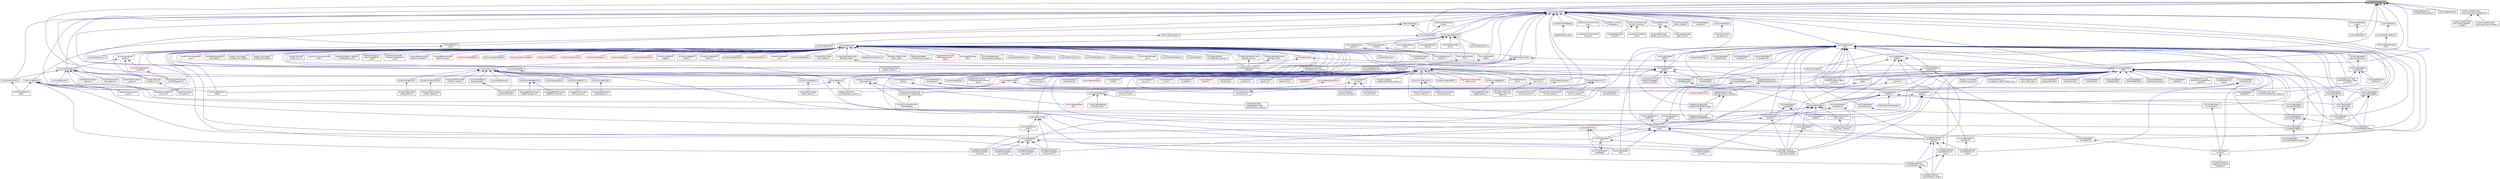 digraph "core/lib/include/clist.h"
{
 // LATEX_PDF_SIZE
  edge [fontname="Helvetica",fontsize="10",labelfontname="Helvetica",labelfontsize="10"];
  node [fontname="Helvetica",fontsize="10",shape=record];
  Node1 [label="core/lib/include/clist.h",height=0.2,width=0.4,color="black", fillcolor="grey75", style="filled", fontcolor="black",tooltip="Circular linked list."];
  Node1 -> Node2 [dir="back",color="midnightblue",fontsize="10",style="solid",fontname="Helvetica"];
  Node2 [label="core/include/sched.h",height=0.2,width=0.4,color="black", fillcolor="white", style="filled",URL="$sched_8h.html",tooltip="Scheduler API definition."];
  Node2 -> Node3 [dir="back",color="midnightblue",fontsize="10",style="solid",fontname="Helvetica"];
  Node3 [label="core/include/msg.h",height=0.2,width=0.4,color="black", fillcolor="white", style="filled",URL="$core_2include_2msg_8h.html",tooltip="Messaging API for inter process communication."];
  Node3 -> Node4 [dir="back",color="midnightblue",fontsize="10",style="solid",fontname="Helvetica"];
  Node4 [label="core/include/mbox.h",height=0.2,width=0.4,color="black", fillcolor="white", style="filled",URL="$mbox_8h.html",tooltip="Mailbox API."];
  Node4 -> Node5 [dir="back",color="midnightblue",fontsize="10",style="solid",fontname="Helvetica"];
  Node5 [label="pkg/lwip/include/arch\l/sys_arch.h",height=0.2,width=0.4,color="black", fillcolor="white", style="filled",URL="$sys__arch_8h.html",tooltip="OS abstraction layer."];
  Node4 -> Node6 [dir="back",color="midnightblue",fontsize="10",style="solid",fontname="Helvetica"];
  Node6 [label="pkg/openwsn/sock/sock\l_types.h",height=0.2,width=0.4,color="black", fillcolor="white", style="filled",URL="$pkg_2openwsn_2sock_2sock__types_8h.html",tooltip="OpenWSN-specific types."];
  Node4 -> Node7 [dir="back",color="midnightblue",fontsize="10",style="solid",fontname="Helvetica"];
  Node7 [label="sys/include/can/conn\l/isotp.h",height=0.2,width=0.4,color="black", fillcolor="white", style="filled",URL="$conn_2isotp_8h.html",tooltip="Definitions of generic CAN interface."];
  Node4 -> Node8 [dir="back",color="midnightblue",fontsize="10",style="solid",fontname="Helvetica"];
  Node8 [label="sys/include/can/conn\l/raw.h",height=0.2,width=0.4,color="black", fillcolor="white", style="filled",URL="$can_2conn_2raw_8h.html",tooltip="Definitions of generic CAN interface."];
  Node4 -> Node9 [dir="back",color="midnightblue",fontsize="10",style="solid",fontname="Helvetica"];
  Node9 [label="sys/include/evtimer\l_mbox.h",height=0.2,width=0.4,color="black", fillcolor="white", style="filled",URL="$evtimer__mbox_8h.html",tooltip="Message box based evtimer event."];
  Node9 -> Node10 [dir="back",color="midnightblue",fontsize="10",style="solid",fontname="Helvetica"];
  Node10 [label="sys/include/net/gnrc\l/tcp/tcb.h",height=0.2,width=0.4,color="black", fillcolor="white", style="filled",URL="$tcb_8h.html",tooltip="GNRC TCP transmission control block (TCB)"];
  Node10 -> Node11 [dir="back",color="midnightblue",fontsize="10",style="solid",fontname="Helvetica"];
  Node11 [label="sys/include/net/gnrc\l/tcp.h",height=0.2,width=0.4,color="black", fillcolor="white", style="filled",URL="$gnrc_2tcp_8h.html",tooltip="GNRC TCP API."];
  Node10 -> Node12 [dir="back",color="midnightblue",fontsize="10",style="solid",fontname="Helvetica"];
  Node12 [label="sys/net/gnrc/transport\l_layer/tcp/include/gnrc\l_tcp_common.h",height=0.2,width=0.4,color="black", fillcolor="white", style="filled",URL="$gnrc__tcp__common_8h.html",tooltip="Internally used defines, macros and variable declarations."];
  Node10 -> Node13 [dir="back",color="midnightblue",fontsize="10",style="solid",fontname="Helvetica"];
  Node13 [label="sys/net/gnrc/transport\l_layer/tcp/include/gnrc\l_tcp_fsm.h",height=0.2,width=0.4,color="black", fillcolor="white", style="filled",URL="$gnrc__tcp__fsm_8h.html",tooltip="TCP finite state machine declarations."];
  Node10 -> Node14 [dir="back",color="midnightblue",fontsize="10",style="solid",fontname="Helvetica"];
  Node14 [label="sys/net/gnrc/transport\l_layer/tcp/include/gnrc\l_tcp_option.h",height=0.2,width=0.4,color="black", fillcolor="white", style="filled",URL="$gnrc__tcp__option_8h.html",tooltip="TCP option handling declarations."];
  Node10 -> Node15 [dir="back",color="midnightblue",fontsize="10",style="solid",fontname="Helvetica"];
  Node15 [label="sys/net/gnrc/transport\l_layer/tcp/include/gnrc\l_tcp_pkt.h",height=0.2,width=0.4,color="black", fillcolor="white", style="filled",URL="$gnrc__tcp__pkt_8h.html",tooltip="TCP packet handling declarations."];
  Node10 -> Node16 [dir="back",color="midnightblue",fontsize="10",style="solid",fontname="Helvetica"];
  Node16 [label="sys/net/gnrc/transport\l_layer/tcp/include/gnrc\l_tcp_rcvbuf.h",height=0.2,width=0.4,color="black", fillcolor="white", style="filled",URL="$gnrc__tcp__rcvbuf_8h.html",tooltip="Functions for allocating and freeing the receive buffer."];
  Node4 -> Node10 [dir="back",color="midnightblue",fontsize="10",style="solid",fontname="Helvetica"];
  Node4 -> Node17 [dir="back",color="midnightblue",fontsize="10",style="solid",fontname="Helvetica"];
  Node17 [label="sys/net/gnrc/sock/include\l/gnrc_sock_internal.h",height=0.2,width=0.4,color="black", fillcolor="white", style="filled",URL="$gnrc__sock__internal_8h.html",tooltip="Internal GNRC-specific types and function definitions."];
  Node4 -> Node18 [dir="back",color="midnightblue",fontsize="10",style="solid",fontname="Helvetica"];
  Node18 [label="sys/net/gnrc/sock/include\l/sock_types.h",height=0.2,width=0.4,color="black", fillcolor="white", style="filled",URL="$sys_2net_2gnrc_2sock_2include_2sock__types_8h.html",tooltip="GNRC-specific types and function definitions."];
  Node18 -> Node17 [dir="back",color="midnightblue",fontsize="10",style="solid",fontname="Helvetica"];
  Node4 -> Node13 [dir="back",color="midnightblue",fontsize="10",style="solid",fontname="Helvetica"];
  Node3 -> Node19 [dir="back",color="midnightblue",fontsize="10",style="solid",fontname="Helvetica"];
  Node19 [label="core/include/msg_bus.h",height=0.2,width=0.4,color="black", fillcolor="white", style="filled",URL="$msg__bus_8h.html",tooltip="@experimental"];
  Node19 -> Node20 [dir="back",color="midnightblue",fontsize="10",style="solid",fontname="Helvetica"];
  Node20 [label="sys/include/sys/bus.h",height=0.2,width=0.4,color="black", fillcolor="white", style="filled",URL="$bus_8h.html",tooltip="This provides System Buses for common events."];
  Node3 -> Node21 [dir="back",color="midnightblue",fontsize="10",style="solid",fontname="Helvetica"];
  Node21 [label="core/include/thread.h",height=0.2,width=0.4,color="black", fillcolor="white", style="filled",URL="$core_2include_2thread_8h.html",tooltip="Threading API."];
  Node21 -> Node22 [dir="back",color="midnightblue",fontsize="10",style="solid",fontname="Helvetica"];
  Node22 [label="core/include/mutex.h",height=0.2,width=0.4,color="black", fillcolor="white", style="filled",URL="$mutex_8h.html",tooltip="Mutex for thread synchronization."];
  Node22 -> Node23 [dir="back",color="midnightblue",fontsize="10",style="solid",fontname="Helvetica"];
  Node23 [label="core/include/cond.h",height=0.2,width=0.4,color="black", fillcolor="white", style="filled",URL="$cond_8h.html",tooltip="Condition variable for thread synchronization."];
  Node22 -> Node24 [dir="back",color="midnightblue",fontsize="10",style="solid",fontname="Helvetica"];
  Node24 [label="core/lib/include/rmutex.h",height=0.2,width=0.4,color="black", fillcolor="white", style="filled",URL="$rmutex_8h.html",tooltip="Recursive Mutex for thread synchronization."];
  Node24 -> Node25 [dir="back",color="midnightblue",fontsize="10",style="solid",fontname="Helvetica"];
  Node25 [label="sys/arduino/include\l/spiport.hpp",height=0.2,width=0.4,color="black", fillcolor="white", style="filled",URL="$spiport_8hpp.html",tooltip="Definition of the Arduino 'SPI' interface."];
  Node24 -> Node26 [dir="back",color="midnightblue",fontsize="10",style="solid",fontname="Helvetica"];
  Node26 [label="sys/include/net/gnrc\l/netif.h",height=0.2,width=0.4,color="black", fillcolor="white", style="filled",URL="$gnrc_2netif_8h.html",tooltip="Definition for GNRC's network interfaces."];
  Node26 -> Node27 [dir="back",color="midnightblue",fontsize="10",style="solid",fontname="Helvetica"];
  Node27 [label="cpu/esp_common/esp\l-now/esp_now_gnrc.h",height=0.2,width=0.4,color="black", fillcolor="white", style="filled",URL="$esp__now__gnrc_8h.html",tooltip="ESP-NOW adaption for Network interface API."];
  Node26 -> Node28 [dir="back",color="midnightblue",fontsize="10",style="solid",fontname="Helvetica"];
  Node28 [label="drivers/include/cc1xxx\l_common.h",height=0.2,width=0.4,color="black", fillcolor="white", style="filled",URL="$cc1xxx__common_8h.html",tooltip="CC110x/CC1200 adaption for Network interface API."];
  Node28 -> Node29 [dir="back",color="midnightblue",fontsize="10",style="solid",fontname="Helvetica"];
  Node29 [label="drivers/include/cc110x.h",height=0.2,width=0.4,color="red", fillcolor="white", style="filled",URL="$cc110x_8h.html",tooltip="Interface definition for the CC1100/CC1101 driver."];
  Node26 -> Node32 [dir="back",color="midnightblue",fontsize="10",style="solid",fontname="Helvetica"];
  Node32 [label="drivers/nrf24l01p_ng\l/include/gnrc_netif_nrf24l01p_ng.h",height=0.2,width=0.4,color="black", fillcolor="white", style="filled",URL="$gnrc__netif__nrf24l01p__ng_8h.html",tooltip="NRF24L01+ (NG) adaptation for Network interface API."];
  Node26 -> Node33 [dir="back",color="midnightblue",fontsize="10",style="solid",fontname="Helvetica"];
  Node33 [label="drivers/xbee/include\l/gnrc_netif_xbee.h",height=0.2,width=0.4,color="black", fillcolor="white", style="filled",URL="$gnrc__netif__xbee_8h.html",tooltip="XBee adaption for Network interface API."];
  Node26 -> Node34 [dir="back",color="midnightblue",fontsize="10",style="solid",fontname="Helvetica"];
  Node34 [label="pkg/opendsme/include\l/opendsme/DSMEPlatform.h",height=0.2,width=0.4,color="black", fillcolor="white", style="filled",URL="$DSMEPlatform_8h.html",tooltip="DSME Platform interface implementation."];
  Node26 -> Node35 [dir="back",color="midnightblue",fontsize="10",style="solid",fontname="Helvetica"];
  Node35 [label="pkg/opendsme/include\l/opendsme/opendsme.h",height=0.2,width=0.4,color="black", fillcolor="white", style="filled",URL="$opendsme_8h_source.html",tooltip=" "];
  Node35 -> Node36 [dir="back",color="midnightblue",fontsize="10",style="solid",fontname="Helvetica"];
  Node36 [label="pkg/opendsme/include\l/opendsme/dsme_settings.h",height=0.2,width=0.4,color="black", fillcolor="white", style="filled",URL="$dsme__settings_8h.html",tooltip=" "];
  Node36 -> Node37 [dir="back",color="midnightblue",fontsize="10",style="solid",fontname="Helvetica"];
  Node37 [label="pkg/opendsme/include\l/opendsme/DSMEMessage.h",height=0.2,width=0.4,color="black", fillcolor="white", style="filled",URL="$DSMEMessage_8h.html",tooltip="DSME Message interface implementation for GNRC."];
  Node37 -> Node34 [dir="back",color="midnightblue",fontsize="10",style="solid",fontname="Helvetica"];
  Node36 -> Node34 [dir="back",color="midnightblue",fontsize="10",style="solid",fontname="Helvetica"];
  Node26 -> Node38 [dir="back",color="midnightblue",fontsize="10",style="solid",fontname="Helvetica"];
  Node38 [label="sys/include/net/gnrc\l/gomach/gomach.h",height=0.2,width=0.4,color="black", fillcolor="white", style="filled",URL="$gomach_8h.html",tooltip="Implementation of GoMacH protocol."];
  Node26 -> Node39 [dir="back",color="midnightblue",fontsize="10",style="solid",fontname="Helvetica"];
  Node39 [label="sys/include/net/gnrc\l/gomach/timeout.h",height=0.2,width=0.4,color="black", fillcolor="white", style="filled",URL="$net_2gnrc_2gomach_2timeout_8h.html",tooltip="Timeout handling of GoMacH."];
  Node26 -> Node40 [dir="back",color="midnightblue",fontsize="10",style="solid",fontname="Helvetica"];
  Node40 [label="sys/include/net/gnrc\l/icmpv6/echo.h",height=0.2,width=0.4,color="black", fillcolor="white", style="filled",URL="$echo_8h.html",tooltip="ICMPv6 echo message definitions."];
  Node40 -> Node41 [dir="back",color="midnightblue",fontsize="10",style="solid",fontname="Helvetica"];
  Node41 [label="sys/include/net/gnrc\l/icmpv6.h",height=0.2,width=0.4,color="black", fillcolor="white", style="filled",URL="$gnrc_2icmpv6_8h.html",tooltip="Definitions for GNRC's ICMPv6 implementation."];
  Node41 -> Node42 [dir="back",color="midnightblue",fontsize="10",style="solid",fontname="Helvetica"];
  Node42 [label="sys/net/gnrc/routing\l/rpl/gnrc_rpl_internal\l/validation.h",height=0.2,width=0.4,color="black", fillcolor="white", style="filled",URL="$validation_8h.html",tooltip="RPL control message validation functions."];
  Node26 -> Node41 [dir="back",color="midnightblue",fontsize="10",style="solid",fontname="Helvetica"];
  Node26 -> Node43 [dir="back",color="midnightblue",fontsize="10",style="solid",fontname="Helvetica"];
  Node43 [label="sys/include/net/gnrc\l/ipv6/nib.h",height=0.2,width=0.4,color="black", fillcolor="white", style="filled",URL="$nib_8h.html",tooltip="NIB definitions."];
  Node43 -> Node44 [dir="back",color="midnightblue",fontsize="10",style="solid",fontname="Helvetica"];
  Node44 [label="sys/include/net/gnrc\l/ipv6.h",height=0.2,width=0.4,color="black", fillcolor="white", style="filled",URL="$gnrc_2ipv6_8h.html",tooltip="Definitions for GNRC's IPv6 implementation."];
  Node44 -> Node45 [dir="back",color="midnightblue",fontsize="10",style="solid",fontname="Helvetica"];
  Node45 [label="sys/include/net/gnrc\l/icmpv6/error.h",height=0.2,width=0.4,color="black", fillcolor="white", style="filled",URL="$net_2gnrc_2icmpv6_2error_8h.html",tooltip="ICMPv6 error message definitions."];
  Node45 -> Node41 [dir="back",color="midnightblue",fontsize="10",style="solid",fontname="Helvetica"];
  Node44 -> Node46 [dir="back",color="midnightblue",fontsize="10",style="solid",fontname="Helvetica"];
  Node46 [label="sys/include/net/gnrc\l/rpl.h",height=0.2,width=0.4,color="black", fillcolor="white", style="filled",URL="$rpl_8h.html",tooltip="RPL header."];
  Node46 -> Node47 [dir="back",color="midnightblue",fontsize="10",style="solid",fontname="Helvetica"];
  Node47 [label="sys/include/net/gnrc\l/rpl/dodag.h",height=0.2,width=0.4,color="black", fillcolor="white", style="filled",URL="$dodag_8h.html",tooltip="DODAG-related functions for RPL."];
  Node47 -> Node46 [dir="back",color="midnightblue",fontsize="10",style="solid",fontname="Helvetica"];
  Node46 -> Node48 [dir="back",color="midnightblue",fontsize="10",style="solid",fontname="Helvetica"];
  Node48 [label="sys/net/gnrc/routing\l/ipv6_auto_subnets/gnrc\l_ipv6_auto_subnets.c",height=0.2,width=0.4,color="black", fillcolor="white", style="filled",URL="$gnrc__ipv6__auto__subnets_8c.html",tooltip=" "];
  Node44 -> Node10 [dir="back",color="midnightblue",fontsize="10",style="solid",fontname="Helvetica"];
  Node44 -> Node11 [dir="back",color="midnightblue",fontsize="10",style="solid",fontname="Helvetica"];
  Node44 -> Node49 [dir="back",color="midnightblue",fontsize="10",style="solid",fontname="Helvetica"];
  Node49 [label="sys/net/gnrc/network\l_layer/ipv6/nib/_nib\l-internal.h",height=0.2,width=0.4,color="black", fillcolor="white", style="filled",URL="$__nib-internal_8h_source.html",tooltip=" "];
  Node49 -> Node50 [dir="back",color="midnightblue",fontsize="10",style="solid",fontname="Helvetica"];
  Node50 [label="sys/net/gnrc/network\l_layer/ipv6/nib/_nib-6ln.h",height=0.2,width=0.4,color="black", fillcolor="white", style="filled",URL="$__nib-6ln_8h.html",tooltip="Definitions related to 6Lo node (6LN) functionality of the NIB."];
  Node50 -> Node51 [dir="back",color="midnightblue",fontsize="10",style="solid",fontname="Helvetica"];
  Node51 [label="sys/net/gnrc/network\l_layer/ipv6/nib/_nib-6lr.h",height=0.2,width=0.4,color="black", fillcolor="white", style="filled",URL="$__nib-6lr_8h.html",tooltip="Definitions related to 6Lo router (6LR) functionality of the NIB."];
  Node49 -> Node51 [dir="back",color="midnightblue",fontsize="10",style="solid",fontname="Helvetica"];
  Node49 -> Node52 [dir="back",color="midnightblue",fontsize="10",style="solid",fontname="Helvetica"];
  Node52 [label="sys/net/gnrc/network\l_layer/ipv6/nib/_nib\l-arsm.h",height=0.2,width=0.4,color="black", fillcolor="white", style="filled",URL="$__nib-arsm_8h_source.html",tooltip=" "];
  Node52 -> Node50 [dir="back",color="midnightblue",fontsize="10",style="solid",fontname="Helvetica"];
  Node52 -> Node51 [dir="back",color="midnightblue",fontsize="10",style="solid",fontname="Helvetica"];
  Node49 -> Node53 [dir="back",color="midnightblue",fontsize="10",style="solid",fontname="Helvetica"];
  Node53 [label="sys/net/gnrc/network\l_layer/ipv6/nib/_nib\l-router.h",height=0.2,width=0.4,color="black", fillcolor="white", style="filled",URL="$__nib-router_8h_source.html",tooltip=" "];
  Node44 -> Node48 [dir="back",color="midnightblue",fontsize="10",style="solid",fontname="Helvetica"];
  Node43 -> Node48 [dir="back",color="midnightblue",fontsize="10",style="solid",fontname="Helvetica"];
  Node26 -> Node54 [dir="back",color="midnightblue",fontsize="10",style="solid",fontname="Helvetica"];
  Node54 [label="sys/include/net/gnrc\l/lwmac/lwmac.h",height=0.2,width=0.4,color="black", fillcolor="white", style="filled",URL="$lwmac_8h.html",tooltip="Interface definition for the LWMAC protocol."];
  Node26 -> Node55 [dir="back",color="midnightblue",fontsize="10",style="solid",fontname="Helvetica"];
  Node55 [label="sys/include/net/gnrc\l/lwmac/timeout.h",height=0.2,width=0.4,color="black", fillcolor="white", style="filled",URL="$net_2gnrc_2lwmac_2timeout_8h.html",tooltip="Timeout handling of LWMAC."];
  Node26 -> Node56 [dir="back",color="midnightblue",fontsize="10",style="solid",fontname="Helvetica"];
  Node56 [label="sys/include/net/gnrc\l/mac/internal.h",height=0.2,width=0.4,color="black", fillcolor="white", style="filled",URL="$mac_2internal_8h.html",tooltip="Definitions of internal functions of GNRC_MAC module."];
  Node26 -> Node57 [dir="back",color="midnightblue",fontsize="10",style="solid",fontname="Helvetica"];
  Node57 [label="sys/include/net/gnrc\l/ndp.h",height=0.2,width=0.4,color="black", fillcolor="white", style="filled",URL="$gnrc_2ndp_8h.html",tooltip="GNRC-specific neighbor discovery definitions."];
  Node57 -> Node48 [dir="back",color="midnightblue",fontsize="10",style="solid",fontname="Helvetica"];
  Node26 -> Node58 [dir="back",color="midnightblue",fontsize="10",style="solid",fontname="Helvetica"];
  Node58 [label="sys/include/net/gnrc\l/netif/ethernet.h",height=0.2,width=0.4,color="black", fillcolor="white", style="filled",URL="$gnrc_2netif_2ethernet_8h.html",tooltip="Ethernet adaption for Network interface API."];
  Node26 -> Node59 [dir="back",color="midnightblue",fontsize="10",style="solid",fontname="Helvetica"];
  Node59 [label="sys/include/net/gnrc\l/netif/hdr.h",height=0.2,width=0.4,color="black", fillcolor="white", style="filled",URL="$net_2gnrc_2netif_2hdr_8h.html",tooltip="Generic network interface header."];
  Node59 -> Node60 [dir="back",color="midnightblue",fontsize="10",style="solid",fontname="Helvetica"];
  Node60 [label="pkg/lwip/include/lwipopts.h",height=0.2,width=0.4,color="black", fillcolor="white", style="filled",URL="$lwipopts_8h.html",tooltip="Option definitions."];
  Node59 -> Node40 [dir="back",color="midnightblue",fontsize="10",style="solid",fontname="Helvetica"];
  Node59 -> Node61 [dir="back",color="midnightblue",fontsize="10",style="solid",fontname="Helvetica"];
  Node61 [label="sys/include/net/gnrc\l/ipv6/nib/nc.h",height=0.2,width=0.4,color="black", fillcolor="white", style="filled",URL="$nc_8h.html",tooltip="Neighbor cache definitions."];
  Node61 -> Node43 [dir="back",color="midnightblue",fontsize="10",style="solid",fontname="Helvetica"];
  Node61 -> Node49 [dir="back",color="midnightblue",fontsize="10",style="solid",fontname="Helvetica"];
  Node59 -> Node62 [dir="back",color="midnightblue",fontsize="10",style="solid",fontname="Helvetica"];
  Node62 [label="sys/include/net/gnrc\l/sixlowpan/frag/rb.h",height=0.2,width=0.4,color="black", fillcolor="white", style="filled",URL="$rb_8h.html",tooltip="Reassembly buffer definitions."];
  Node62 -> Node63 [dir="back",color="midnightblue",fontsize="10",style="solid",fontname="Helvetica"];
  Node63 [label="sys/include/net/gnrc\l/sixlowpan/frag/vrb.h",height=0.2,width=0.4,color="black", fillcolor="white", style="filled",URL="$vrb_8h.html",tooltip="Virtual reassembly buffer definitions."];
  Node63 -> Node64 [dir="back",color="midnightblue",fontsize="10",style="solid",fontname="Helvetica"];
  Node64 [label="sys/include/net/gnrc\l/sixlowpan/frag/minfwd.h",height=0.2,width=0.4,color="black", fillcolor="white", style="filled",URL="$minfwd_8h.html",tooltip="Minimal fragment forwarding definitions."];
  Node63 -> Node65 [dir="back",color="midnightblue",fontsize="10",style="solid",fontname="Helvetica"];
  Node65 [label="sys/include/net/gnrc\l/sixlowpan/frag/sfr.h",height=0.2,width=0.4,color="black", fillcolor="white", style="filled",URL="$gnrc_2sixlowpan_2frag_2sfr_8h.html",tooltip="6LoWPAN selective fragment recovery definitions for GNRC"];
  Node65 -> Node66 [dir="back",color="midnightblue",fontsize="10",style="solid",fontname="Helvetica"];
  Node66 [label="sys/include/net/gnrc\l/sixlowpan/frag/sfr/congure.h",height=0.2,width=0.4,color="black", fillcolor="white", style="filled",URL="$net_2gnrc_2sixlowpan_2frag_2sfr_2congure_8h.html",tooltip="Congure definitions for 6LoWPAN selective fragment recovery."];
  Node66 -> Node66 [dir="back",color="midnightblue",fontsize="10",style="solid",fontname="Helvetica"];
  Node59 -> Node67 [dir="back",color="midnightblue",fontsize="10",style="solid",fontname="Helvetica"];
  Node67 [label="sys/include/net/gnrc\l/sixlowpan/frag.h",height=0.2,width=0.4,color="black", fillcolor="white", style="filled",URL="$gnrc_2sixlowpan_2frag_8h.html",tooltip="6LoWPAN Fragmentation definitions"];
  Node67 -> Node64 [dir="back",color="midnightblue",fontsize="10",style="solid",fontname="Helvetica"];
  Node67 -> Node68 [dir="back",color="midnightblue",fontsize="10",style="solid",fontname="Helvetica"];
  Node68 [label="sys/include/net/gnrc\l/sixlowpan.h",height=0.2,width=0.4,color="black", fillcolor="white", style="filled",URL="$gnrc_2sixlowpan_8h.html",tooltip="Definitions for 6LoWPAN."];
  Node59 -> Node69 [dir="back",color="midnightblue",fontsize="10",style="solid",fontname="Helvetica"];
  Node69 [label="sys/include/net/gnrc.h",height=0.2,width=0.4,color="black", fillcolor="white", style="filled",URL="$gnrc_8h.html",tooltip="Includes all essential GNRC network stack base modules."];
  Node69 -> Node70 [dir="back",color="midnightblue",fontsize="10",style="solid",fontname="Helvetica"];
  Node70 [label="sys/include/net/gnrc\l/rpl/p2p.h",height=0.2,width=0.4,color="black", fillcolor="white", style="filled",URL="$p2p_8h.html",tooltip="Definititions for P2P-RPL."];
  Node69 -> Node46 [dir="back",color="midnightblue",fontsize="10",style="solid",fontname="Helvetica"];
  Node69 -> Node71 [dir="back",color="midnightblue",fontsize="10",style="solid",fontname="Helvetica"];
  Node71 [label="sys/include/net/gnrc\l/udp.h",height=0.2,width=0.4,color="black", fillcolor="white", style="filled",URL="$gnrc_2udp_8h.html",tooltip="UDP GNRC definition."];
  Node71 -> Node48 [dir="back",color="midnightblue",fontsize="10",style="solid",fontname="Helvetica"];
  Node69 -> Node17 [dir="back",color="midnightblue",fontsize="10",style="solid",fontname="Helvetica"];
  Node69 -> Node18 [dir="back",color="midnightblue",fontsize="10",style="solid",fontname="Helvetica"];
  Node69 -> Node13 [dir="back",color="midnightblue",fontsize="10",style="solid",fontname="Helvetica"];
  Node69 -> Node15 [dir="back",color="midnightblue",fontsize="10",style="solid",fontname="Helvetica"];
  Node59 -> Node48 [dir="back",color="midnightblue",fontsize="10",style="solid",fontname="Helvetica"];
  Node26 -> Node72 [dir="back",color="midnightblue",fontsize="10",style="solid",fontname="Helvetica"];
  Node72 [label="sys/include/net/gnrc\l/netif/ieee802154.h",height=0.2,width=0.4,color="black", fillcolor="white", style="filled",URL="$sys_2include_2net_2gnrc_2netif_2ieee802154_8h.html",tooltip="IEEE 802.15.4 adaption for Network interface API."];
  Node26 -> Node73 [dir="back",color="midnightblue",fontsize="10",style="solid",fontname="Helvetica"];
  Node73 [label="sys/include/net/gnrc\l/netif/internal.h",height=0.2,width=0.4,color="black", fillcolor="white", style="filled",URL="$netif_2internal_8h_source.html",tooltip=" "];
  Node73 -> Node59 [dir="back",color="midnightblue",fontsize="10",style="solid",fontname="Helvetica"];
  Node73 -> Node53 [dir="back",color="midnightblue",fontsize="10",style="solid",fontname="Helvetica"];
  Node26 -> Node74 [dir="back",color="midnightblue",fontsize="10",style="solid",fontname="Helvetica"];
  Node74 [label="sys/include/net/gnrc\l/netif/lorawan_base.h",height=0.2,width=0.4,color="black", fillcolor="white", style="filled",URL="$lorawan__base_8h.html",tooltip="LoRaWAN base Network interface API header."];
  Node26 -> Node75 [dir="back",color="midnightblue",fontsize="10",style="solid",fontname="Helvetica"];
  Node75 [label="sys/include/net/gnrc\l/netif/pktq.h",height=0.2,width=0.4,color="black", fillcolor="white", style="filled",URL="$pktq_8h.html",tooltip="Send queue for Network interface API definitions"];
  Node26 -> Node76 [dir="back",color="midnightblue",fontsize="10",style="solid",fontname="Helvetica"];
  Node76 [label="sys/include/net/gnrc\l/netif/raw.h",height=0.2,width=0.4,color="black", fillcolor="white", style="filled",URL="$net_2gnrc_2netif_2raw_8h.html",tooltip="Raw (i.e."];
  Node26 -> Node64 [dir="back",color="midnightblue",fontsize="10",style="solid",fontname="Helvetica"];
  Node26 -> Node65 [dir="back",color="midnightblue",fontsize="10",style="solid",fontname="Helvetica"];
  Node26 -> Node63 [dir="back",color="midnightblue",fontsize="10",style="solid",fontname="Helvetica"];
  Node26 -> Node77 [dir="back",color="midnightblue",fontsize="10",style="solid",fontname="Helvetica"];
  Node77 [label="sys/include/net/gnrc\l/sixlowpan/internal.h",height=0.2,width=0.4,color="black", fillcolor="white", style="filled",URL="$sixlowpan_2internal_8h.html",tooltip="6LoWPAN internal functions"];
  Node77 -> Node67 [dir="back",color="midnightblue",fontsize="10",style="solid",fontname="Helvetica"];
  Node77 -> Node68 [dir="back",color="midnightblue",fontsize="10",style="solid",fontname="Helvetica"];
  Node26 -> Node69 [dir="back",color="midnightblue",fontsize="10",style="solid",fontname="Helvetica"];
  Node26 -> Node78 [dir="back",color="midnightblue",fontsize="10",style="solid",fontname="Helvetica"];
  Node78 [label="sys/net/gnrc/link_layer\l/gomach/include/gomach\l_internal.h",height=0.2,width=0.4,color="black", fillcolor="white", style="filled",URL="$gomach__internal_8h.html",tooltip="GoMacH's internal functions."];
  Node26 -> Node79 [dir="back",color="midnightblue",fontsize="10",style="solid",fontname="Helvetica"];
  Node79 [label="sys/net/gnrc/link_layer\l/lwmac/include/lwmac_internal.h",height=0.2,width=0.4,color="black", fillcolor="white", style="filled",URL="$lwmac__internal_8h.html",tooltip="Interface definition for internal functions of LWMAC protocol."];
  Node26 -> Node80 [dir="back",color="midnightblue",fontsize="10",style="solid",fontname="Helvetica"];
  Node80 [label="sys/net/gnrc/link_layer\l/lwmac/include/rx_state\l_machine.h",height=0.2,width=0.4,color="black", fillcolor="white", style="filled",URL="$rx__state__machine_8h.html",tooltip="Implementation of RX state machine."];
  Node26 -> Node81 [dir="back",color="midnightblue",fontsize="10",style="solid",fontname="Helvetica"];
  Node81 [label="sys/net/gnrc/link_layer\l/lwmac/include/tx_state\l_machine.h",height=0.2,width=0.4,color="black", fillcolor="white", style="filled",URL="$tx__state__machine_8h.html",tooltip="Implementation of TX state machine."];
  Node26 -> Node52 [dir="back",color="midnightblue",fontsize="10",style="solid",fontname="Helvetica"];
  Node26 -> Node82 [dir="back",color="midnightblue",fontsize="10",style="solid",fontname="Helvetica"];
  Node82 [label="sys/net/gnrc/network\l_layer/ipv6/nib/_nib\l-slaac.h",height=0.2,width=0.4,color="black", fillcolor="white", style="filled",URL="$__nib-slaac_8h.html",tooltip="Definions related to SLAAC functionality of the NIB."];
  Node26 -> Node48 [dir="back",color="midnightblue",fontsize="10",style="solid",fontname="Helvetica"];
  Node24 -> Node83 [dir="back",color="midnightblue",fontsize="10",style="solid",fontname="Helvetica"];
  Node83 [label="sys/include/xtimer.h",height=0.2,width=0.4,color="black", fillcolor="white", style="filled",URL="$xtimer_8h.html",tooltip="xtimer interface definitions"];
  Node83 -> Node84 [dir="back",color="midnightblue",fontsize="10",style="solid",fontname="Helvetica"];
  Node84 [label="drivers/include/at86rf215.h",height=0.2,width=0.4,color="black", fillcolor="white", style="filled",URL="$at86rf215_8h.html",tooltip="Interface definition for AT86RF215 based drivers."];
  Node84 -> Node85 [dir="back",color="midnightblue",fontsize="10",style="solid",fontname="Helvetica"];
  Node85 [label="drivers/at86rf215/include\l/at86rf215_internal.h",height=0.2,width=0.4,color="black", fillcolor="white", style="filled",URL="$at86rf215__internal_8h.html",tooltip="Low-Level functions for the AT86RF215 driver."];
  Node84 -> Node86 [dir="back",color="midnightblue",fontsize="10",style="solid",fontname="Helvetica"];
  Node86 [label="drivers/at86rf215/include\l/at86rf215_params.h",height=0.2,width=0.4,color="black", fillcolor="white", style="filled",URL="$at86rf215__params_8h.html",tooltip="Default configuration for the AT86RF215 driver."];
  Node83 -> Node87 [dir="back",color="midnightblue",fontsize="10",style="solid",fontname="Helvetica"];
  Node87 [label="drivers/include/dcf77.h",height=0.2,width=0.4,color="black", fillcolor="white", style="filled",URL="$dcf77_8h.html",tooltip="Interface definition for the dcf77 sensor driver."];
  Node87 -> Node88 [dir="back",color="midnightblue",fontsize="10",style="solid",fontname="Helvetica"];
  Node88 [label="drivers/dcf77/include\l/dcf77_params.h",height=0.2,width=0.4,color="black", fillcolor="white", style="filled",URL="$dcf77__params_8h.html",tooltip="Default configuration for DCF77 devices."];
  Node83 -> Node89 [dir="back",color="midnightblue",fontsize="10",style="solid",fontname="Helvetica"];
  Node89 [label="drivers/include/scd30.h",height=0.2,width=0.4,color="black", fillcolor="white", style="filled",URL="$scd30_8h.html",tooltip="Device driver interface for the SCD30 sensor."];
  Node89 -> Node90 [dir="back",color="midnightblue",fontsize="10",style="solid",fontname="Helvetica"];
  Node90 [label="drivers/scd30/include\l/scd30_params.h",height=0.2,width=0.4,color="black", fillcolor="white", style="filled",URL="$scd30__params_8h.html",tooltip="Device driver params interface for the SCD30 sensor."];
  Node83 -> Node91 [dir="back",color="midnightblue",fontsize="10",style="solid",fontname="Helvetica"];
  Node91 [label="drivers/include/sdp3x.h",height=0.2,width=0.4,color="black", fillcolor="white", style="filled",URL="$sdp3x_8h.html",tooltip="Device driver interface for the SDP3x sensor."];
  Node91 -> Node92 [dir="back",color="midnightblue",fontsize="10",style="solid",fontname="Helvetica"];
  Node92 [label="drivers/sdp3x/include\l/sdp3x_params.h",height=0.2,width=0.4,color="black", fillcolor="white", style="filled",URL="$sdp3x__params_8h.html",tooltip="Device driver params interface for the SDP3x sensor."];
  Node83 -> Node93 [dir="back",color="midnightblue",fontsize="10",style="solid",fontname="Helvetica"];
  Node93 [label="drivers/include/srf04.h",height=0.2,width=0.4,color="black", fillcolor="white", style="filled",URL="$srf04_8h.html",tooltip="Device driver for the srf04 ultra sonic range finder."];
  Node93 -> Node94 [dir="back",color="midnightblue",fontsize="10",style="solid",fontname="Helvetica"];
  Node94 [label="drivers/srf04/include\l/srf04_params.h",height=0.2,width=0.4,color="black", fillcolor="white", style="filled",URL="$srf04__params_8h.html",tooltip="Default configuration for srf04 devices."];
  Node83 -> Node95 [dir="back",color="midnightblue",fontsize="10",style="solid",fontname="Helvetica"];
  Node95 [label="drivers/include/ws281x.h",height=0.2,width=0.4,color="black", fillcolor="white", style="filled",URL="$ws281x_8h.html",tooltip="WS2812/SK6812 RGB LED Driver."];
  Node95 -> Node96 [dir="back",color="midnightblue",fontsize="10",style="solid",fontname="Helvetica"];
  Node96 [label="drivers/ws281x/include\l/ws281x_params.h",height=0.2,width=0.4,color="black", fillcolor="white", style="filled",URL="$ws281x__params_8h.html",tooltip="Default configuration for WS2812/SK6812 RGB LEDs."];
  Node83 -> Node97 [dir="back",color="midnightblue",fontsize="10",style="solid",fontname="Helvetica"];
  Node97 [label="drivers/my9221/include\l/my9221_internal.h",height=0.2,width=0.4,color="black", fillcolor="white", style="filled",URL="$my9221__internal_8h.html",tooltip="Internal config and parameters for the MY9221 LED controller."];
  Node83 -> Node39 [dir="back",color="midnightblue",fontsize="10",style="solid",fontname="Helvetica"];
  Node83 -> Node98 [dir="back",color="midnightblue",fontsize="10",style="solid",fontname="Helvetica"];
  Node98 [label="sys/include/net/gnrc\l/gomach/types.h",height=0.2,width=0.4,color="black", fillcolor="white", style="filled",URL="$sys_2include_2net_2gnrc_2gomach_2types_8h.html",tooltip="Internal used types of GoMacH."];
  Node98 -> Node39 [dir="back",color="midnightblue",fontsize="10",style="solid",fontname="Helvetica"];
  Node83 -> Node99 [dir="back",color="midnightblue",fontsize="10",style="solid",fontname="Helvetica"];
  Node99 [label="sys/include/net/gnrc\l/lwmac/types.h",height=0.2,width=0.4,color="black", fillcolor="white", style="filled",URL="$sys_2include_2net_2gnrc_2lwmac_2types_8h.html",tooltip="Definition of internal types used by LWMAC."];
  Node99 -> Node55 [dir="back",color="midnightblue",fontsize="10",style="solid",fontname="Helvetica"];
  Node99 -> Node79 [dir="back",color="midnightblue",fontsize="10",style="solid",fontname="Helvetica"];
  Node83 -> Node100 [dir="back",color="midnightblue",fontsize="10",style="solid",fontname="Helvetica"];
  Node100 [label="sys/include/net/gnrc\l/netif/pktq/type.h",height=0.2,width=0.4,color="black", fillcolor="white", style="filled",URL="$type_8h.html",tooltip="Send queue for Network interface API type definitions"];
  Node100 -> Node75 [dir="back",color="midnightblue",fontsize="10",style="solid",fontname="Helvetica"];
  Node83 -> Node101 [dir="back",color="midnightblue",fontsize="10",style="solid",fontname="Helvetica"];
  Node101 [label="sys/include/net/gnrc\l/sixlowpan/frag/sfr_types.h",height=0.2,width=0.4,color="black", fillcolor="white", style="filled",URL="$sfr__types_8h.html",tooltip="6LoWPAN selective fragment recovery type definitions for GNRC"];
  Node101 -> Node65 [dir="back",color="midnightblue",fontsize="10",style="solid",fontname="Helvetica"];
  Node83 -> Node102 [dir="back",color="midnightblue",fontsize="10",style="solid",fontname="Helvetica"];
  Node102 [label="sys/include/net/sntp.h",height=0.2,width=0.4,color="black", fillcolor="white", style="filled",URL="$sntp_8h.html",tooltip="SNTP definitions."];
  Node83 -> Node48 [dir="back",color="midnightblue",fontsize="10",style="solid",fontname="Helvetica"];
  Node24 -> Node103 [dir="back",color="midnightblue",fontsize="10",style="solid",fontname="Helvetica"];
  Node103 [label="sys/include/ztimer.h",height=0.2,width=0.4,color="black", fillcolor="white", style="filled",URL="$ztimer_8h.html",tooltip="ztimer API"];
  Node103 -> Node104 [dir="back",color="midnightblue",fontsize="10",style="solid",fontname="Helvetica"];
  Node104 [label="drivers/include/dose.h",height=0.2,width=0.4,color="black", fillcolor="white", style="filled",URL="$dose_8h.html",tooltip="Driver for the Differentially Operated Serial Ethernet module."];
  Node103 -> Node105 [dir="back",color="midnightblue",fontsize="10",style="solid",fontname="Helvetica"];
  Node105 [label="drivers/include/net\l/netdev/ieee802154_submac.h",height=0.2,width=0.4,color="black", fillcolor="white", style="filled",URL="$ieee802154__submac_8h_source.html",tooltip=" "];
  Node103 -> Node106 [dir="back",color="midnightblue",fontsize="10",style="solid",fontname="Helvetica"];
  Node106 [label="drivers/include/rn2xx3.h",height=0.2,width=0.4,color="black", fillcolor="white", style="filled",URL="$rn2xx3_8h.html",tooltip="High-level driver for the RN2483/RN2903 LoRa modules."];
  Node106 -> Node107 [dir="back",color="midnightblue",fontsize="10",style="solid",fontname="Helvetica"];
  Node107 [label="drivers/rn2xx3/include\l/rn2xx3_internal.h",height=0.2,width=0.4,color="black", fillcolor="white", style="filled",URL="$rn2xx3__internal_8h.html",tooltip="Internal driver definitions for the RN2483/RN2903 LoRa modules."];
  Node106 -> Node108 [dir="back",color="midnightblue",fontsize="10",style="solid",fontname="Helvetica"];
  Node108 [label="drivers/rn2xx3/include\l/rn2xx3_params.h",height=0.2,width=0.4,color="black", fillcolor="white", style="filled",URL="$rn2xx3__params_8h.html",tooltip="Default configuration for RN2483/RN2903 devices."];
  Node103 -> Node109 [dir="back",color="midnightblue",fontsize="10",style="solid",fontname="Helvetica"];
  Node109 [label="drivers/include/sgp30.h",height=0.2,width=0.4,color="black", fillcolor="white", style="filled",URL="$sgp30_8h.html",tooltip=" "];
  Node109 -> Node110 [dir="back",color="midnightblue",fontsize="10",style="solid",fontname="Helvetica"];
  Node110 [label="drivers/sgp30/include\l/sgp30_params.h",height=0.2,width=0.4,color="black", fillcolor="white", style="filled",URL="$sgp30__params_8h.html",tooltip="Default configuration."];
  Node103 -> Node111 [dir="back",color="midnightblue",fontsize="10",style="solid",fontname="Helvetica"];
  Node111 [label="drivers/include/sm\l_pwm_01c.h",height=0.2,width=0.4,color="black", fillcolor="white", style="filled",URL="$sm__pwm__01c_8h.html",tooltip="SM_PWM_01C Device Driver."];
  Node111 -> Node112 [dir="back",color="midnightblue",fontsize="10",style="solid",fontname="Helvetica"];
  Node112 [label="drivers/sm_pwm_01c\l/include/sm_pwm_01c\l_params.h",height=0.2,width=0.4,color="black", fillcolor="white", style="filled",URL="$sm__pwm__01c__params_8h.html",tooltip="Default configuration for SM_PWM_01C driver."];
  Node103 -> Node113 [dir="back",color="midnightblue",fontsize="10",style="solid",fontname="Helvetica"];
  Node113 [label="drivers/include/sx127x.h",height=0.2,width=0.4,color="black", fillcolor="white", style="filled",URL="$sx127x_8h.html",tooltip="Public interface for SX127X driver."];
  Node113 -> Node114 [dir="back",color="midnightblue",fontsize="10",style="solid",fontname="Helvetica"];
  Node114 [label="boards/nz32-sc151/include\l/sx127x_params.h",height=0.2,width=0.4,color="black", fillcolor="white", style="filled",URL="$boards_2nz32-sc151_2include_2sx127x__params_8h.html",tooltip="sx127x configuration for nz32-sc15 using modtronix inAir9 LoRa module"];
  Node113 -> Node115 [dir="back",color="midnightblue",fontsize="10",style="solid",fontname="Helvetica"];
  Node115 [label="drivers/sx127x/include\l/sx127x_internal.h",height=0.2,width=0.4,color="black", fillcolor="white", style="filled",URL="$sx127x__internal_8h.html",tooltip="Semtech SX127X internal functions."];
  Node113 -> Node116 [dir="back",color="midnightblue",fontsize="10",style="solid",fontname="Helvetica"];
  Node116 [label="drivers/sx127x/include\l/sx127x_params.h",height=0.2,width=0.4,color="black", fillcolor="white", style="filled",URL="$drivers_2sx127x_2include_2sx127x__params_8h.html",tooltip="Default configuration for SX127X driver."];
  Node103 -> Node117 [dir="back",color="midnightblue",fontsize="10",style="solid",fontname="Helvetica"];
  Node117 [label="drivers/include/w5500.h",height=0.2,width=0.4,color="black", fillcolor="white", style="filled",URL="$w5500_8h.html",tooltip="Interface definition for the W5500 device driver."];
  Node103 -> Node118 [dir="back",color="midnightblue",fontsize="10",style="solid",fontname="Helvetica"];
  Node118 [label="pkg/mynewt-core/include\l/os/os_time.h",height=0.2,width=0.4,color="red", fillcolor="white", style="filled",URL="$os__time_8h.html",tooltip="mynewt-core time abstraction"];
  Node103 -> Node34 [dir="back",color="midnightblue",fontsize="10",style="solid",fontname="Helvetica"];
  Node103 -> Node125 [dir="back",color="midnightblue",fontsize="10",style="solid",fontname="Helvetica"];
  Node125 [label="pkg/semtech-loramac\l/include/semtech-loramac\l/timer.h",height=0.2,width=0.4,color="black", fillcolor="white", style="filled",URL="$pkg_2semtech-loramac_2include_2semtech-loramac_2timer_8h.html",tooltip="Semtech LoRaMAC timer compatibility definitions."];
  Node103 -> Node126 [dir="back",color="midnightblue",fontsize="10",style="solid",fontname="Helvetica"];
  Node126 [label="pkg/tinyusb/contrib\l/include/tusb_os_custom.h",height=0.2,width=0.4,color="black", fillcolor="white", style="filled",URL="$tusb__os__custom_8h.html",tooltip="TinyUSB OS Abstraction Layer for RIOT."];
  Node103 -> Node127 [dir="back",color="midnightblue",fontsize="10",style="solid",fontname="Helvetica"];
  Node127 [label="sys/include/can/isotp.h",height=0.2,width=0.4,color="black", fillcolor="white", style="filled",URL="$isotp_8h.html",tooltip="ISO TP high level interface."];
  Node127 -> Node7 [dir="back",color="midnightblue",fontsize="10",style="solid",fontname="Helvetica"];
  Node103 -> Node128 [dir="back",color="midnightblue",fontsize="10",style="solid",fontname="Helvetica"];
  Node128 [label="sys/include/congure\l/quic.h",height=0.2,width=0.4,color="black", fillcolor="white", style="filled",URL="$quic_8h.html",tooltip=" "];
  Node103 -> Node129 [dir="back",color="midnightblue",fontsize="10",style="solid",fontname="Helvetica"];
  Node129 [label="sys/include/congure.h",height=0.2,width=0.4,color="black", fillcolor="white", style="filled",URL="$congure_8h.html",tooltip=" "];
  Node103 -> Node130 [dir="back",color="midnightblue",fontsize="10",style="solid",fontname="Helvetica"];
  Node130 [label="sys/include/event/timeout.h",height=0.2,width=0.4,color="red", fillcolor="white", style="filled",URL="$event_2timeout_8h.html",tooltip="Provides functionality to trigger events after timeout."];
  Node130 -> Node132 [dir="back",color="midnightblue",fontsize="10",style="solid",fontname="Helvetica"];
  Node132 [label="sys/include/net/gcoap.h",height=0.2,width=0.4,color="black", fillcolor="white", style="filled",URL="$gcoap_8h.html",tooltip="gcoap definition"];
  Node132 -> Node133 [dir="back",color="midnightblue",fontsize="10",style="solid",fontname="Helvetica"];
  Node133 [label="sys/include/net/gcoap\l/dns.h",height=0.2,width=0.4,color="red", fillcolor="white", style="filled",URL="$gcoap_2dns_8h.html",tooltip="gcoap_dns definitions"];
  Node132 -> Node135 [dir="back",color="midnightblue",fontsize="10",style="solid",fontname="Helvetica"];
  Node135 [label="sys/include/net/gcoap\l/forward_proxy.h",height=0.2,width=0.4,color="black", fillcolor="white", style="filled",URL="$forward__proxy_8h.html",tooltip="Definitions for the GCoAP forward proxy."];
  Node132 -> Node136 [dir="back",color="midnightblue",fontsize="10",style="solid",fontname="Helvetica"];
  Node136 [label="sys/net/application\l_layer/gcoap/include\l/forward_proxy_internal.h",height=0.2,width=0.4,color="black", fillcolor="white", style="filled",URL="$forward__proxy__internal_8h.html",tooltip="Definitions for the GCoAP forward proxy internal communication."];
  Node103 -> Node137 [dir="back",color="midnightblue",fontsize="10",style="solid",fontname="Helvetica"];
  Node137 [label="sys/include/evtimer.h",height=0.2,width=0.4,color="red", fillcolor="white", style="filled",URL="$evtimer_8h.html",tooltip="evtimer API definitions"];
  Node137 -> Node9 [dir="back",color="midnightblue",fontsize="10",style="solid",fontname="Helvetica"];
  Node137 -> Node50 [dir="back",color="midnightblue",fontsize="10",style="solid",fontname="Helvetica"];
  Node137 -> Node12 [dir="back",color="midnightblue",fontsize="10",style="solid",fontname="Helvetica"];
  Node103 -> Node148 [dir="back",color="midnightblue",fontsize="10",style="solid",fontname="Helvetica"];
  Node148 [label="sys/include/net/gnrc\l/netif/lorawan.h",height=0.2,width=0.4,color="black", fillcolor="white", style="filled",URL="$netif_2lorawan_8h.html",tooltip="LoRaWAN adaption for Network interface API."];
  Node103 -> Node149 [dir="back",color="midnightblue",fontsize="10",style="solid",fontname="Helvetica"];
  Node149 [label="sys/include/net/nanocoap\l/cache.h",height=0.2,width=0.4,color="black", fillcolor="white", style="filled",URL="$nanocoap_2cache_8h.html",tooltip="nanocoap-cache API"];
  Node149 -> Node132 [dir="back",color="midnightblue",fontsize="10",style="solid",fontname="Helvetica"];
  Node103 -> Node150 [dir="back",color="midnightblue",fontsize="10",style="solid",fontname="Helvetica"];
  Node150 [label="sys/include/net/skald.h",height=0.2,width=0.4,color="red", fillcolor="white", style="filled",URL="$skald_8h.html",tooltip="Skald's basic interface."];
  Node103 -> Node153 [dir="back",color="midnightblue",fontsize="10",style="solid",fontname="Helvetica"];
  Node153 [label="sys/include/sema.h",height=0.2,width=0.4,color="red", fillcolor="white", style="filled",URL="$sema_8h.html",tooltip="Semaphore definitions."];
  Node153 -> Node5 [dir="back",color="midnightblue",fontsize="10",style="solid",fontname="Helvetica"];
  Node153 -> Node126 [dir="back",color="midnightblue",fontsize="10",style="solid",fontname="Helvetica"];
  Node103 -> Node155 [dir="back",color="midnightblue",fontsize="10",style="solid",fontname="Helvetica"];
  Node155 [label="sys/include/trickle.h",height=0.2,width=0.4,color="red", fillcolor="white", style="filled",URL="$trickle_8h.html",tooltip="Trickle timer interface definition."];
  Node155 -> Node47 [dir="back",color="midnightblue",fontsize="10",style="solid",fontname="Helvetica"];
  Node155 -> Node46 [dir="back",color="midnightblue",fontsize="10",style="solid",fontname="Helvetica"];
  Node103 -> Node156 [dir="back",color="midnightblue",fontsize="10",style="solid",fontname="Helvetica"];
  Node156 [label="sys/include/ztimer\l/config.h",height=0.2,width=0.4,color="black", fillcolor="white", style="filled",URL="$sys_2include_2ztimer_2config_8h.html",tooltip="ztimer default configuration"];
  Node103 -> Node157 [dir="back",color="midnightblue",fontsize="10",style="solid",fontname="Helvetica"];
  Node157 [label="sys/include/ztimer\l/convert.h",height=0.2,width=0.4,color="black", fillcolor="white", style="filled",URL="$convert_8h.html",tooltip="ztimer frequency conversion base module"];
  Node157 -> Node158 [dir="back",color="midnightblue",fontsize="10",style="solid",fontname="Helvetica"];
  Node158 [label="sys/include/ztimer\l/convert_frac.h",height=0.2,width=0.4,color="black", fillcolor="white", style="filled",URL="$convert__frac_8h.html",tooltip="ztimer_convert_frac interface definitions"];
  Node158 -> Node158 [dir="back",color="midnightblue",fontsize="10",style="solid",fontname="Helvetica"];
  Node157 -> Node159 [dir="back",color="midnightblue",fontsize="10",style="solid",fontname="Helvetica"];
  Node159 [label="sys/include/ztimer\l/convert_muldiv64.h",height=0.2,width=0.4,color="black", fillcolor="white", style="filled",URL="$convert__muldiv64_8h.html",tooltip="ztimer frequency conversion module API"];
  Node157 -> Node160 [dir="back",color="midnightblue",fontsize="10",style="solid",fontname="Helvetica"];
  Node160 [label="sys/include/ztimer\l/convert_shift.h",height=0.2,width=0.4,color="black", fillcolor="white", style="filled",URL="$convert__shift_8h.html",tooltip="ztimer_convert_shift interface definitions"];
  Node103 -> Node158 [dir="back",color="midnightblue",fontsize="10",style="solid",fontname="Helvetica"];
  Node103 -> Node159 [dir="back",color="midnightblue",fontsize="10",style="solid",fontname="Helvetica"];
  Node103 -> Node160 [dir="back",color="midnightblue",fontsize="10",style="solid",fontname="Helvetica"];
  Node103 -> Node161 [dir="back",color="midnightblue",fontsize="10",style="solid",fontname="Helvetica"];
  Node161 [label="sys/include/ztimer\l/mock.h",height=0.2,width=0.4,color="black", fillcolor="white", style="filled",URL="$ztimer_2mock_8h.html",tooltip="ztimer mock clock backend API"];
  Node103 -> Node162 [dir="back",color="midnightblue",fontsize="10",style="solid",fontname="Helvetica"];
  Node162 [label="sys/include/ztimer\l/overhead.h",height=0.2,width=0.4,color="black", fillcolor="white", style="filled",URL="$overhead_8h.html",tooltip="ztimer_overhead API"];
  Node103 -> Node163 [dir="back",color="midnightblue",fontsize="10",style="solid",fontname="Helvetica"];
  Node163 [label="sys/include/ztimer\l/periodic.h",height=0.2,width=0.4,color="red", fillcolor="white", style="filled",URL="$ztimer_2periodic_8h.html",tooltip="Periodic ztimer API."];
  Node103 -> Node166 [dir="back",color="midnightblue",fontsize="10",style="solid",fontname="Helvetica"];
  Node166 [label="sys/include/ztimer\l/periph_ptp.h",height=0.2,width=0.4,color="black", fillcolor="white", style="filled",URL="$periph__ptp_8h.html",tooltip="ztimer periph/ptp backend API"];
  Node103 -> Node167 [dir="back",color="midnightblue",fontsize="10",style="solid",fontname="Helvetica"];
  Node167 [label="sys/include/ztimer\l/periph_rtc.h",height=0.2,width=0.4,color="black", fillcolor="white", style="filled",URL="$periph__rtc_8h.html",tooltip="ztimer rtc/timer backend API"];
  Node103 -> Node168 [dir="back",color="midnightblue",fontsize="10",style="solid",fontname="Helvetica"];
  Node168 [label="sys/include/ztimer\l/periph_rtt.h",height=0.2,width=0.4,color="black", fillcolor="white", style="filled",URL="$periph__rtt_8h.html",tooltip="ztimer periph/rtt backend API"];
  Node103 -> Node169 [dir="back",color="midnightblue",fontsize="10",style="solid",fontname="Helvetica"];
  Node169 [label="sys/include/ztimer\l/periph_timer.h",height=0.2,width=0.4,color="black", fillcolor="white", style="filled",URL="$periph__timer_8h.html",tooltip="ztimer periph/timer backend API"];
  Node103 -> Node170 [dir="back",color="midnightblue",fontsize="10",style="solid",fontname="Helvetica"];
  Node170 [label="sys/include/ztimer\l/stopwatch.h",height=0.2,width=0.4,color="red", fillcolor="white", style="filled",URL="$stopwatch_8h_source.html",tooltip=" "];
  Node103 -> Node172 [dir="back",color="midnightblue",fontsize="10",style="solid",fontname="Helvetica"];
  Node172 [label="sys/include/ztimer\l/xtimer_compat.h",height=0.2,width=0.4,color="black", fillcolor="white", style="filled",URL="$ztimer_2xtimer__compat_8h.html",tooltip="ztimer xtimer wrapper interface"];
  Node103 -> Node173 [dir="back",color="midnightblue",fontsize="10",style="solid",fontname="Helvetica"];
  Node173 [label="sys/include/ztimer64\l/xtimer_compat.h",height=0.2,width=0.4,color="black", fillcolor="white", style="filled",URL="$ztimer64_2xtimer__compat_8h.html",tooltip="ztimer64 xtimer wrapper interface"];
  Node103 -> Node174 [dir="back",color="midnightblue",fontsize="10",style="solid",fontname="Helvetica"];
  Node174 [label="sys/include/ztimer64.h",height=0.2,width=0.4,color="red", fillcolor="white", style="filled",URL="$ztimer64_8h.html",tooltip="ztimer 64bit API"];
  Node174 -> Node176 [dir="back",color="midnightblue",fontsize="10",style="solid",fontname="Helvetica"];
  Node176 [label="sys/cpp11-compat/include\l/riot/condition_variable.hpp",height=0.2,width=0.4,color="black", fillcolor="white", style="filled",URL="$condition__variable_8hpp.html",tooltip="C++11 condition variable drop in replacement."];
  Node176 -> Node177 [dir="back",color="midnightblue",fontsize="10",style="solid",fontname="Helvetica"];
  Node177 [label="sys/cpp11-compat/include\l/riot/thread.hpp",height=0.2,width=0.4,color="black", fillcolor="white", style="filled",URL="$thread_8hpp.html",tooltip="C++11 thread drop in replacement."];
  Node174 -> Node173 [dir="back",color="midnightblue",fontsize="10",style="solid",fontname="Helvetica"];
  Node103 -> Node136 [dir="back",color="midnightblue",fontsize="10",style="solid",fontname="Helvetica"];
  Node22 -> Node178 [dir="back",color="midnightblue",fontsize="10",style="solid",fontname="Helvetica"];
  Node178 [label="cpu/efm32/include/periph\l_cpu.h",height=0.2,width=0.4,color="red", fillcolor="white", style="filled",URL="$efm32_2include_2periph__cpu_8h.html",tooltip="CPU specific definitions for internal peripheral handling."];
  Node22 -> Node180 [dir="back",color="midnightblue",fontsize="10",style="solid",fontname="Helvetica"];
  Node180 [label="cpu/esp32/esp-eth/esp\l_eth_netdev.h",height=0.2,width=0.4,color="black", fillcolor="white", style="filled",URL="$esp__eth__netdev_8h.html",tooltip="Netdev interface for the ESP32 Ethernet MAC module."];
  Node22 -> Node181 [dir="back",color="midnightblue",fontsize="10",style="solid",fontname="Helvetica"];
  Node181 [label="cpu/esp_common/esp\l-now/esp_now_netdev.h",height=0.2,width=0.4,color="black", fillcolor="white", style="filled",URL="$esp__now__netdev_8h.html",tooltip="Netdev interface for the ESP-NOW WiFi P2P protocol."];
  Node22 -> Node182 [dir="back",color="midnightblue",fontsize="10",style="solid",fontname="Helvetica"];
  Node182 [label="cpu/esp_common/esp\l-wifi/esp_wifi_netdev.h",height=0.2,width=0.4,color="black", fillcolor="white", style="filled",URL="$esp__wifi__netdev_8h.html",tooltip="Network device driver for the ESP SoCs WiFi interface."];
  Node22 -> Node183 [dir="back",color="midnightblue",fontsize="10",style="solid",fontname="Helvetica"];
  Node183 [label="cpu/native/include\l/candev_linux.h",height=0.2,width=0.4,color="black", fillcolor="white", style="filled",URL="$candev__linux_8h.html",tooltip="Implementation of simulated CAN controller driver using SocketCAN on Linux."];
  Node183 -> Node184 [dir="back",color="midnightblue",fontsize="10",style="solid",fontname="Helvetica"];
  Node184 [label="cpu/native/include\l/can_params.h",height=0.2,width=0.4,color="black", fillcolor="white", style="filled",URL="$native_2include_2can__params_8h.html",tooltip="Default linux can config."];
  Node22 -> Node185 [dir="back",color="midnightblue",fontsize="10",style="solid",fontname="Helvetica"];
  Node185 [label="cpu/native/include\l/spidev_linux.h",height=0.2,width=0.4,color="black", fillcolor="white", style="filled",URL="$spidev__linux_8h.html",tooltip="Implementation of SPI access from Linux User Space."];
  Node22 -> Node186 [dir="back",color="midnightblue",fontsize="10",style="solid",fontname="Helvetica"];
  Node186 [label="cpu/sam0_common/include\l/sdhc.h",height=0.2,width=0.4,color="red", fillcolor="white", style="filled",URL="$sdhc_8h.html",tooltip="SD card interface functions for sam0 class devices."];
  Node22 -> Node188 [dir="back",color="midnightblue",fontsize="10",style="solid",fontname="Helvetica"];
  Node188 [label="boards/atxmega-a1-xplained\l/include/periph_conf.h",height=0.2,width=0.4,color="black", fillcolor="white", style="filled",URL="$boards_2atxmega-a1-xplained_2include_2periph__conf_8h.html",tooltip="Peripheral MCU configuration for the ATxmegaA1 Xplained board."];
  Node22 -> Node189 [dir="back",color="midnightblue",fontsize="10",style="solid",fontname="Helvetica"];
  Node189 [label="boards/atxmega-a1u\l-xpro/include/periph\l_conf.h",height=0.2,width=0.4,color="black", fillcolor="white", style="filled",URL="$boards_2atxmega-a1u-xpro_2include_2periph__conf_8h.html",tooltip="Peripheral MCU configuration for the ATxmegaA1U Xplained Pro board."];
  Node22 -> Node190 [dir="back",color="midnightblue",fontsize="10",style="solid",fontname="Helvetica"];
  Node190 [label="boards/atxmega-a3bu\l-xplained/include/periph\l_conf.h",height=0.2,width=0.4,color="black", fillcolor="white", style="filled",URL="$boards_2atxmega-a3bu-xplained_2include_2periph__conf_8h.html",tooltip="Peripheral MCU configuration for the ATxmegaA3BU Xplained board."];
  Node22 -> Node191 [dir="back",color="midnightblue",fontsize="10",style="solid",fontname="Helvetica"];
  Node191 [label="drivers/dfplayer/include\l/dfplayer_constants.h",height=0.2,width=0.4,color="red", fillcolor="white", style="filled",URL="$dfplayer__constants_8h.html",tooltip="Constants used in the DFPlayer Mini Driver."];
  Node22 -> Node194 [dir="back",color="midnightblue",fontsize="10",style="solid",fontname="Helvetica"];
  Node194 [label="drivers/dfplayer/include\l/dfplayer_types.h",height=0.2,width=0.4,color="red", fillcolor="white", style="filled",URL="$dfplayer__types_8h.html",tooltip="Types used in the DFPlayer Mini Device Driver."];
  Node22 -> Node197 [dir="back",color="midnightblue",fontsize="10",style="solid",fontname="Helvetica"];
  Node197 [label="drivers/include/ata8520e.h",height=0.2,width=0.4,color="red", fillcolor="white", style="filled",URL="$ata8520e_8h.html",tooltip="Device driver for Microchip ATA8520E transceiver (Sigfox)"];
  Node22 -> Node199 [dir="back",color="midnightblue",fontsize="10",style="solid",fontname="Helvetica"];
  Node199 [label="drivers/include/can\l/candev.h",height=0.2,width=0.4,color="red", fillcolor="white", style="filled",URL="$candev_8h.html",tooltip="Definitions for low-level CAN driver interface."];
  Node199 -> Node183 [dir="back",color="midnightblue",fontsize="10",style="solid",fontname="Helvetica"];
  Node199 -> Node203 [dir="back",color="midnightblue",fontsize="10",style="solid",fontname="Helvetica"];
  Node203 [label="drivers/include/candev\l_mcp2515.h",height=0.2,width=0.4,color="red", fillcolor="white", style="filled",URL="$candev__mcp2515_8h.html",tooltip="Definition of the implementation of the CAN controller driver."];
  Node203 -> Node204 [dir="back",color="midnightblue",fontsize="10",style="solid",fontname="Helvetica"];
  Node204 [label="drivers/mcp2515/include\l/mcp2515_params.h",height=0.2,width=0.4,color="black", fillcolor="white", style="filled",URL="$mcp2515__params_8h.html",tooltip="Parameters for the CAN driver implementation."];
  Node199 -> Node209 [dir="back",color="midnightblue",fontsize="10",style="solid",fontname="Helvetica"];
  Node209 [label="sys/include/can/device.h",height=0.2,width=0.4,color="black", fillcolor="white", style="filled",URL="$sys_2include_2can_2device_8h.html",tooltip="Definitions of CAN device interface."];
  Node209 -> Node201 [dir="back",color="midnightblue",fontsize="10",style="solid",fontname="Helvetica"];
  Node201 [label="cpu/esp32/include/can\l_params.h",height=0.2,width=0.4,color="black", fillcolor="white", style="filled",URL="$esp32_2include_2can__params_8h.html",tooltip="ESP32 CAN controller driver (esp_can) default parameters."];
  Node209 -> Node184 [dir="back",color="midnightblue",fontsize="10",style="solid",fontname="Helvetica"];
  Node209 -> Node183 [dir="back",color="midnightblue",fontsize="10",style="solid",fontname="Helvetica"];
  Node209 -> Node210 [dir="back",color="midnightblue",fontsize="10",style="solid",fontname="Helvetica"];
  Node210 [label="cpu/samd5x/include\l/can_params.h",height=0.2,width=0.4,color="black", fillcolor="white", style="filled",URL="$samd5x_2include_2can__params_8h.html",tooltip="CPU specific definitions for CAN controllers."];
  Node209 -> Node208 [dir="back",color="midnightblue",fontsize="10",style="solid",fontname="Helvetica"];
  Node208 [label="cpu/stm32/include/can\l_params.h",height=0.2,width=0.4,color="black", fillcolor="white", style="filled",URL="$stm32_2include_2can__params_8h.html",tooltip="STM32 CAN controller driver (bxCAN) default parameters."];
  Node209 -> Node204 [dir="back",color="midnightblue",fontsize="10",style="solid",fontname="Helvetica"];
  Node209 -> Node211 [dir="back",color="midnightblue",fontsize="10",style="solid",fontname="Helvetica"];
  Node211 [label="sys/include/can/dll.h",height=0.2,width=0.4,color="black", fillcolor="white", style="filled",URL="$dll_8h.html",tooltip="Definitions of low-level CAN DLL interface."];
  Node209 -> Node212 [dir="back",color="midnightblue",fontsize="10",style="solid",fontname="Helvetica"];
  Node212 [label="sys/include/can/raw.h",height=0.2,width=0.4,color="black", fillcolor="white", style="filled",URL="$can_2raw_8h.html",tooltip="Definitions high-level RAW CAN interface."];
  Node212 -> Node8 [dir="back",color="midnightblue",fontsize="10",style="solid",fontname="Helvetica"];
  Node22 -> Node203 [dir="back",color="midnightblue",fontsize="10",style="solid",fontname="Helvetica"];
  Node22 -> Node29 [dir="back",color="midnightblue",fontsize="10",style="solid",fontname="Helvetica"];
  Node22 -> Node104 [dir="back",color="midnightblue",fontsize="10",style="solid",fontname="Helvetica"];
  Node22 -> Node213 [dir="back",color="midnightblue",fontsize="10",style="solid",fontname="Helvetica"];
  Node213 [label="drivers/include/enc28j60.h",height=0.2,width=0.4,color="black", fillcolor="white", style="filled",URL="$enc28j60_8h.html",tooltip="Interface definition for the ENC28J60 driver ."];
  Node22 -> Node214 [dir="back",color="midnightblue",fontsize="10",style="solid",fontname="Helvetica"];
  Node214 [label="drivers/include/encx24j600.h",height=0.2,width=0.4,color="red", fillcolor="white", style="filled",URL="$encx24j600_8h.html",tooltip="Interface definition for the ENCX24J600 driver."];
  Node22 -> Node216 [dir="back",color="midnightblue",fontsize="10",style="solid",fontname="Helvetica"];
  Node216 [label="drivers/include/ethos.h",height=0.2,width=0.4,color="red", fillcolor="white", style="filled",URL="$ethos_8h.html",tooltip="Interface definition for the ethernet-over-serial module."];
  Node22 -> Node218 [dir="back",color="midnightblue",fontsize="10",style="solid",fontname="Helvetica"];
  Node218 [label="drivers/include/kw41zrf.h",height=0.2,width=0.4,color="red", fillcolor="white", style="filled",URL="$kw41zrf_8h.html",tooltip="Interface definition for the kw41zrf driver."];
  Node22 -> Node221 [dir="back",color="midnightblue",fontsize="10",style="solid",fontname="Helvetica"];
  Node221 [label="drivers/include/l3gxxxx.h",height=0.2,width=0.4,color="red", fillcolor="white", style="filled",URL="$l3gxxxx_8h.html",tooltip="Device Driver for ST L3Gxxxx 3-axis gyroscope sensor family."];
  Node22 -> Node223 [dir="back",color="midnightblue",fontsize="10",style="solid",fontname="Helvetica"];
  Node223 [label="drivers/include/lcd.h",height=0.2,width=0.4,color="red", fillcolor="white", style="filled",URL="$lcd_8h.html",tooltip=" "];
  Node22 -> Node228 [dir="back",color="midnightblue",fontsize="10",style="solid",fontname="Helvetica"];
  Node228 [label="drivers/include/ltc4150.h",height=0.2,width=0.4,color="red", fillcolor="white", style="filled",URL="$ltc4150_8h.html",tooltip="LTC4150 coulomb counter."];
  Node22 -> Node230 [dir="back",color="midnightblue",fontsize="10",style="solid",fontname="Helvetica"];
  Node230 [label="drivers/include/mtd\l_mapper.h",height=0.2,width=0.4,color="black", fillcolor="white", style="filled",URL="$mtd__mapper_8h_source.html",tooltip=" "];
  Node22 -> Node231 [dir="back",color="midnightblue",fontsize="10",style="solid",fontname="Helvetica"];
  Node231 [label="drivers/include/periph\l/freqm.h",height=0.2,width=0.4,color="black", fillcolor="white", style="filled",URL="$freqm_8h.html",tooltip="FREQM peripheral driver interface definitions."];
  Node22 -> Node232 [dir="back",color="midnightblue",fontsize="10",style="solid",fontname="Helvetica"];
  Node232 [label="drivers/include/periph\l/pio/i2c.h",height=0.2,width=0.4,color="black", fillcolor="white", style="filled",URL="$pio_2i2c_8h.html",tooltip="PIO I2C program interface."];
  Node22 -> Node233 [dir="back",color="midnightblue",fontsize="10",style="solid",fontname="Helvetica"];
  Node233 [label="drivers/include/pn532.h",height=0.2,width=0.4,color="black", fillcolor="white", style="filled",URL="$pn532_8h.html",tooltip="PN532 driver."];
  Node22 -> Node91 [dir="back",color="midnightblue",fontsize="10",style="solid",fontname="Helvetica"];
  Node22 -> Node234 [dir="back",color="midnightblue",fontsize="10",style="solid",fontname="Helvetica"];
  Node234 [label="drivers/include/sds011.h",height=0.2,width=0.4,color="red", fillcolor="white", style="filled",URL="$sds011_8h.html",tooltip="Interface for controlling SDS011 Laser Dust Sensor."];
  Node22 -> Node236 [dir="back",color="midnightblue",fontsize="10",style="solid",fontname="Helvetica"];
  Node236 [label="drivers/include/soft\l_spi.h",height=0.2,width=0.4,color="red", fillcolor="white", style="filled",URL="$soft__spi_8h.html",tooltip="Software SPI port descriptor definition."];
  Node22 -> Node238 [dir="back",color="midnightblue",fontsize="10",style="solid",fontname="Helvetica"];
  Node238 [label="drivers/include/xbee.h",height=0.2,width=0.4,color="black", fillcolor="white", style="filled",URL="$xbee_8h.html",tooltip="High-level driver for the XBee S1 802.15.4 modem."];
  Node22 -> Node239 [dir="back",color="midnightblue",fontsize="10",style="solid",fontname="Helvetica"];
  Node239 [label="drivers/sht1x/include\l/sht1x_defines.h",height=0.2,width=0.4,color="black", fillcolor="white", style="filled",URL="$sht1x__defines_8h.html",tooltip="Internal defines required by the SHT10/SHT11/SHT15 driver."];
  Node22 -> Node240 [dir="back",color="midnightblue",fontsize="10",style="solid",fontname="Helvetica"];
  Node240 [label="drivers/slipdev/include\l/slipdev_internal.h",height=0.2,width=0.4,color="black", fillcolor="white", style="filled",URL="$slipdev__internal_8h.html",tooltip=" "];
  Node22 -> Node241 [dir="back",color="midnightblue",fontsize="10",style="solid",fontname="Helvetica"];
  Node241 [label="pkg/lwip/include/arch/cc.h",height=0.2,width=0.4,color="black", fillcolor="white", style="filled",URL="$cc_8h.html",tooltip="Compiler/platform abstraction."];
  Node22 -> Node5 [dir="back",color="midnightblue",fontsize="10",style="solid",fontname="Helvetica"];
  Node22 -> Node242 [dir="back",color="midnightblue",fontsize="10",style="solid",fontname="Helvetica"];
  Node242 [label="pkg/paho-mqtt/include\l/paho_mqtt.h",height=0.2,width=0.4,color="black", fillcolor="white", style="filled",URL="$paho__mqtt_8h.html",tooltip="Network MQTT interface definitions."];
  Node22 -> Node243 [dir="back",color="midnightblue",fontsize="10",style="solid",fontname="Helvetica"];
  Node243 [label="pkg/semtech-loramac\l/include/semtech_loramac.h",height=0.2,width=0.4,color="black", fillcolor="white", style="filled",URL="$semtech__loramac_8h.html",tooltip="Public API and definitions of the Semtech LoRaMAC."];
  Node243 -> Node125 [dir="back",color="midnightblue",fontsize="10",style="solid",fontname="Helvetica"];
  Node22 -> Node126 [dir="back",color="midnightblue",fontsize="10",style="solid",fontname="Helvetica"];
  Node22 -> Node244 [dir="back",color="midnightblue",fontsize="10",style="solid",fontname="Helvetica"];
  Node244 [label="pkg/tinyusb/netdev\l/include/tinyusb_netdev.h",height=0.2,width=0.4,color="black", fillcolor="white", style="filled",URL="$tinyusb__netdev_8h.html",tooltip="TinyUSB netdev driver for CDC ECM, CDC NCM and RNDIS protocol."];
  Node22 -> Node245 [dir="back",color="midnightblue",fontsize="10",style="solid",fontname="Helvetica"];
  Node245 [label="pkg/wakaama/include\l/objects/ipso_sensor\l_base.h",height=0.2,width=0.4,color="red", fillcolor="white", style="filled",URL="$ipso__sensor__base_8h.html",tooltip=" "];
  Node22 -> Node252 [dir="back",color="midnightblue",fontsize="10",style="solid",fontname="Helvetica"];
  Node252 [label="sys/cpp11-compat/include\l/riot/mutex.hpp",height=0.2,width=0.4,color="black", fillcolor="white", style="filled",URL="$mutex_8hpp.html",tooltip="C++11 mutex drop in replacement."];
  Node252 -> Node176 [dir="back",color="midnightblue",fontsize="10",style="solid",fontname="Helvetica"];
  Node252 -> Node177 [dir="back",color="midnightblue",fontsize="10",style="solid",fontname="Helvetica"];
  Node22 -> Node7 [dir="back",color="midnightblue",fontsize="10",style="solid",fontname="Helvetica"];
  Node22 -> Node253 [dir="back",color="midnightblue",fontsize="10",style="solid",fontname="Helvetica"];
  Node253 [label="sys/include/fido2/ctap\l/ctap.h",height=0.2,width=0.4,color="red", fillcolor="white", style="filled",URL="$ctap_2ctap_8h.html",tooltip="Internal FIDO2 CTAP defines, structures and function declarations."];
  Node22 -> Node257 [dir="back",color="midnightblue",fontsize="10",style="solid",fontname="Helvetica"];
  Node257 [label="sys/include/fido2/ctap\l/transport/ctap_transport.h",height=0.2,width=0.4,color="black", fillcolor="white", style="filled",URL="$ctap__transport_8h.html",tooltip="CTAP transport layer defines and function declarations."];
  Node22 -> Node258 [dir="back",color="midnightblue",fontsize="10",style="solid",fontname="Helvetica"];
  Node258 [label="sys/include/fs/littlefs2_fs.h",height=0.2,width=0.4,color="black", fillcolor="white", style="filled",URL="$littlefs2__fs_8h.html",tooltip="littlefs v2 integration with vfs"];
  Node22 -> Node259 [dir="back",color="midnightblue",fontsize="10",style="solid",fontname="Helvetica"];
  Node259 [label="sys/include/fs/littlefs_fs.h",height=0.2,width=0.4,color="black", fillcolor="white", style="filled",URL="$littlefs__fs_8h.html",tooltip="littlefs integration with vfs"];
  Node22 -> Node260 [dir="back",color="midnightblue",fontsize="10",style="solid",fontname="Helvetica"];
  Node260 [label="sys/include/fs/lwext4_fs.h",height=0.2,width=0.4,color="black", fillcolor="white", style="filled",URL="$lwext4__fs_8h.html",tooltip="lwext4 integration with vfs"];
  Node22 -> Node261 [dir="back",color="midnightblue",fontsize="10",style="solid",fontname="Helvetica"];
  Node261 [label="sys/include/fs/spiffs_fs.h",height=0.2,width=0.4,color="black", fillcolor="white", style="filled",URL="$spiffs__fs_8h.html",tooltip="SPIFFS integration with vfs."];
  Node22 -> Node262 [dir="back",color="midnightblue",fontsize="10",style="solid",fontname="Helvetica"];
  Node262 [label="sys/include/isrpipe.h",height=0.2,width=0.4,color="red", fillcolor="white", style="filled",URL="$isrpipe_8h.html",tooltip="isrpipe Interface"];
  Node262 -> Node263 [dir="back",color="midnightblue",fontsize="10",style="solid",fontname="Helvetica"];
  Node263 [label="drivers/include/at.h",height=0.2,width=0.4,color="black", fillcolor="white", style="filled",URL="$at_8h.html",tooltip="AT (Hayes) library interface."];
  Node262 -> Node240 [dir="back",color="midnightblue",fontsize="10",style="solid",fontname="Helvetica"];
  Node22 -> Node272 [dir="back",color="midnightblue",fontsize="10",style="solid",fontname="Helvetica"];
  Node272 [label="sys/include/net/fib\l/table.h",height=0.2,width=0.4,color="black", fillcolor="white", style="filled",URL="$table_8h.html",tooltip="Types and functions for operating fib tables."];
  Node272 -> Node273 [dir="back",color="midnightblue",fontsize="10",style="solid",fontname="Helvetica"];
  Node273 [label="sys/include/net/fib.h",height=0.2,width=0.4,color="black", fillcolor="white", style="filled",URL="$fib_8h.html",tooltip="Types and functions for FIB."];
  Node273 -> Node46 [dir="back",color="midnightblue",fontsize="10",style="solid",fontname="Helvetica"];
  Node22 -> Node133 [dir="back",color="midnightblue",fontsize="10",style="solid",fontname="Helvetica"];
  Node22 -> Node274 [dir="back",color="midnightblue",fontsize="10",style="solid",fontname="Helvetica"];
  Node274 [label="sys/include/net/gnrc\l/pktbuf.h",height=0.2,width=0.4,color="black", fillcolor="white", style="filled",URL="$pktbuf_8h.html",tooltip="Interface definition for the global network buffer."];
  Node274 -> Node37 [dir="back",color="midnightblue",fontsize="10",style="solid",fontname="Helvetica"];
  Node274 -> Node35 [dir="back",color="midnightblue",fontsize="10",style="solid",fontname="Helvetica"];
  Node274 -> Node127 [dir="back",color="midnightblue",fontsize="10",style="solid",fontname="Helvetica"];
  Node274 -> Node275 [dir="back",color="midnightblue",fontsize="10",style="solid",fontname="Helvetica"];
  Node275 [label="sys/include/net/gnrc\l/ipv6/ext/frag.h",height=0.2,width=0.4,color="black", fillcolor="white", style="filled",URL="$gnrc_2ipv6_2ext_2frag_8h.html",tooltip="GNRC fragmentation extension definitions."];
  Node274 -> Node59 [dir="back",color="midnightblue",fontsize="10",style="solid",fontname="Helvetica"];
  Node274 -> Node276 [dir="back",color="midnightblue",fontsize="10",style="solid",fontname="Helvetica"];
  Node276 [label="sys/include/net/gnrc\l/tx_sync.h",height=0.2,width=0.4,color="black", fillcolor="white", style="filled",URL="$tx__sync_8h.html",tooltip="Definitions for TX sync."];
  Node274 -> Node69 [dir="back",color="midnightblue",fontsize="10",style="solid",fontname="Helvetica"];
  Node274 -> Node277 [dir="back",color="midnightblue",fontsize="10",style="solid",fontname="Helvetica"];
  Node277 [label="sys/net/gnrc/link_layer\l/lorawan/include/gnrc\l_lorawan_internal.h",height=0.2,width=0.4,color="red", fillcolor="white", style="filled",URL="$gnrc__lorawan__internal_8h.html",tooltip="GNRC LoRaWAN internal header."];
  Node22 -> Node10 [dir="back",color="midnightblue",fontsize="10",style="solid",fontname="Helvetica"];
  Node22 -> Node276 [dir="back",color="midnightblue",fontsize="10",style="solid",fontname="Helvetica"];
  Node22 -> Node280 [dir="back",color="midnightblue",fontsize="10",style="solid",fontname="Helvetica"];
  Node280 [label="sys/include/net/nanocoap/fs.h",height=0.2,width=0.4,color="black", fillcolor="white", style="filled",URL="$fs_8h.html",tooltip="nanoCoAP virtual file system"];
  Node22 -> Node281 [dir="back",color="midnightblue",fontsize="10",style="solid",fontname="Helvetica"];
  Node281 [label="sys/include/net/netdev\l_test.h",height=0.2,width=0.4,color="black", fillcolor="white", style="filled",URL="$netdev__test_8h.html",tooltip="netdev dummy test driver definitions"];
  Node22 -> Node282 [dir="back",color="midnightblue",fontsize="10",style="solid",fontname="Helvetica"];
  Node282 [label="sys/include/net/netstats.h",height=0.2,width=0.4,color="black", fillcolor="white", style="filled",URL="$include_2net_2netstats_8h.html",tooltip="Definition of net statistics."];
  Node22 -> Node283 [dir="back",color="midnightblue",fontsize="10",style="solid",fontname="Helvetica"];
  Node283 [label="sys/include/pipe.h",height=0.2,width=0.4,color="black", fillcolor="white", style="filled",URL="$pipe_8h.html",tooltip=" "];
  Node22 -> Node153 [dir="back",color="midnightblue",fontsize="10",style="solid",fontname="Helvetica"];
  Node22 -> Node284 [dir="back",color="midnightblue",fontsize="10",style="solid",fontname="Helvetica"];
  Node284 [label="sys/include/sema_inv.h",height=0.2,width=0.4,color="black", fillcolor="white", style="filled",URL="$sema__inv_8h.html",tooltip="Inverse Semaphore definitions."];
  Node22 -> Node285 [dir="back",color="midnightblue",fontsize="10",style="solid",fontname="Helvetica"];
  Node285 [label="sys/include/usb/usbus\l/cdc/ecm.h",height=0.2,width=0.4,color="black", fillcolor="white", style="filled",URL="$ecm_8h.html",tooltip="Interface and definitions for USB CDC ECM type interfaces."];
  Node22 -> Node286 [dir="back",color="midnightblue",fontsize="10",style="solid",fontname="Helvetica"];
  Node286 [label="sys/include/usb/usbus\l/hid.h",height=0.2,width=0.4,color="black", fillcolor="white", style="filled",URL="$usbus_2hid_8h.html",tooltip="Interface and definitions for USB HID type interfaces in USBUS."];
  Node286 -> Node287 [dir="back",color="midnightblue",fontsize="10",style="solid",fontname="Helvetica"];
  Node287 [label="sys/include/fido2/ctap\l/transport/hid/ctap_hid.h",height=0.2,width=0.4,color="black", fillcolor="white", style="filled",URL="$ctap__hid_8h.html",tooltip="Definition for CTAPHID helper functions."];
  Node22 -> Node83 [dir="back",color="midnightblue",fontsize="10",style="solid",fontname="Helvetica"];
  Node22 -> Node172 [dir="back",color="midnightblue",fontsize="10",style="solid",fontname="Helvetica"];
  Node22 -> Node103 [dir="back",color="midnightblue",fontsize="10",style="solid",fontname="Helvetica"];
  Node22 -> Node173 [dir="back",color="midnightblue",fontsize="10",style="solid",fontname="Helvetica"];
  Node22 -> Node174 [dir="back",color="midnightblue",fontsize="10",style="solid",fontname="Helvetica"];
  Node22 -> Node49 [dir="back",color="midnightblue",fontsize="10",style="solid",fontname="Helvetica"];
  Node22 -> Node288 [dir="back",color="midnightblue",fontsize="10",style="solid",fontname="Helvetica"];
  Node288 [label="sys/net/gnrc/pktbuf\l/include/pktbuf_internal.h",height=0.2,width=0.4,color="black", fillcolor="white", style="filled",URL="$pktbuf__internal_8h.html",tooltip="Internal stuff for gnrc_pktbuf."];
  Node22 -> Node12 [dir="back",color="midnightblue",fontsize="10",style="solid",fontname="Helvetica"];
  Node22 -> Node289 [dir="back",color="midnightblue",fontsize="10",style="solid",fontname="Helvetica"];
  Node289 [label="sys/posix/pthread/include\l/pthread.h",height=0.2,width=0.4,color="black", fillcolor="white", style="filled",URL="$pthread_8h.html",tooltip="POSIX conforming multi-threading features."];
  Node22 -> Node290 [dir="back",color="midnightblue",fontsize="10",style="solid",fontname="Helvetica"];
  Node290 [label="sys/posix/pthread/include\l/pthread_barrier.h",height=0.2,width=0.4,color="black", fillcolor="white", style="filled",URL="$pthread__barrier_8h.html",tooltip="Synchronization barriers."];
  Node290 -> Node289 [dir="back",color="midnightblue",fontsize="10",style="solid",fontname="Helvetica"];
  Node22 -> Node291 [dir="back",color="midnightblue",fontsize="10",style="solid",fontname="Helvetica"];
  Node291 [label="sys/posix/pthread/include\l/pthread_cond.h",height=0.2,width=0.4,color="black", fillcolor="white", style="filled",URL="$pthread__cond_8h.html",tooltip="RIOT POSIX condition variable API."];
  Node291 -> Node289 [dir="back",color="midnightblue",fontsize="10",style="solid",fontname="Helvetica"];
  Node22 -> Node292 [dir="back",color="midnightblue",fontsize="10",style="solid",fontname="Helvetica"];
  Node292 [label="sys/posix/pthread/include\l/pthread_mutex.h",height=0.2,width=0.4,color="black", fillcolor="white", style="filled",URL="$pthread__mutex_8h.html",tooltip="Mutual exclusion."];
  Node292 -> Node289 [dir="back",color="midnightblue",fontsize="10",style="solid",fontname="Helvetica"];
  Node2 -> Node21 [dir="back",color="midnightblue",fontsize="10",style="solid",fontname="Helvetica"];
  Node2 -> Node293 [dir="back",color="midnightblue",fontsize="10",style="solid",fontname="Helvetica"];
  Node293 [label="core/include/thread\l_flags.h",height=0.2,width=0.4,color="black", fillcolor="white", style="filled",URL="$thread__flags_8h.html",tooltip="Thread Flags API."];
  Node293 -> Node294 [dir="back",color="midnightblue",fontsize="10",style="solid",fontname="Helvetica"];
  Node294 [label="sys/include/event.h",height=0.2,width=0.4,color="black", fillcolor="white", style="filled",URL="$event_8h.html",tooltip="Event API."];
  Node2 -> Node295 [dir="back",color="midnightblue",fontsize="10",style="solid",fontname="Helvetica"];
  Node295 [label="core/lib/include/debug.h",height=0.2,width=0.4,color="black", fillcolor="white", style="filled",URL="$debug_8h.html",tooltip="Debug-header."];
  Node295 -> Node296 [dir="back",color="midnightblue",fontsize="10",style="solid",fontname="Helvetica"];
  Node296 [label="pkg/littlefs2/lfs_log.h",height=0.2,width=0.4,color="black", fillcolor="white", style="filled",URL="$littlefs2_2lfs__log_8h.html",tooltip="littlefs v2 logging macro overrides"];
  Node2 -> Node24 [dir="back",color="midnightblue",fontsize="10",style="solid",fontname="Helvetica"];
  Node2 -> Node297 [dir="back",color="midnightblue",fontsize="10",style="solid",fontname="Helvetica"];
  Node297 [label="core/lib/include/thread\l_config.h",height=0.2,width=0.4,color="black", fillcolor="white", style="filled",URL="$thread__config_8h.html",tooltip="Thread configuration defines."];
  Node297 -> Node21 [dir="back",color="midnightblue",fontsize="10",style="solid",fontname="Helvetica"];
  Node2 -> Node298 [dir="back",color="midnightblue",fontsize="10",style="solid",fontname="Helvetica"];
  Node298 [label="cpu/avr8_common/include\l/cpu.h",height=0.2,width=0.4,color="black", fillcolor="white", style="filled",URL="$avr8__common_2include_2cpu_8h.html",tooltip="Common implementations and headers for AVR-8 family based micro-controllers."];
  Node298 -> Node299 [dir="back",color="midnightblue",fontsize="10",style="solid",fontname="Helvetica"];
  Node299 [label="cpu/avr8_common/include\l/irq_arch.h",height=0.2,width=0.4,color="black", fillcolor="white", style="filled",URL="$avr8__common_2include_2irq__arch_8h.html",tooltip="Implementation of the kernels irq interface."];
  Node2 -> Node300 [dir="back",color="midnightblue",fontsize="10",style="solid",fontname="Helvetica"];
  Node300 [label="cpu/cortexm_common\l/include/cpu.h",height=0.2,width=0.4,color="black", fillcolor="white", style="filled",URL="$cortexm__common_2include_2cpu_8h.html",tooltip="Basic definitions for the Cortex-M common module."];
  Node2 -> Node301 [dir="back",color="midnightblue",fontsize="10",style="solid",fontname="Helvetica"];
  Node301 [label="cpu/esp_common/include\l/irq_arch_common.h",height=0.2,width=0.4,color="black", fillcolor="white", style="filled",URL="$irq__arch__common_8h.html",tooltip="Implementation of the kernels irq interface."];
  Node301 -> Node302 [dir="back",color="midnightblue",fontsize="10",style="solid",fontname="Helvetica"];
  Node302 [label="cpu/esp32/include/irq\l_arch.h",height=0.2,width=0.4,color="black", fillcolor="white", style="filled",URL="$esp32_2include_2irq__arch_8h.html",tooltip="Implementation of the kernels irq interface."];
  Node301 -> Node303 [dir="back",color="midnightblue",fontsize="10",style="solid",fontname="Helvetica"];
  Node303 [label="cpu/esp8266/include\l/irq_arch.h",height=0.2,width=0.4,color="black", fillcolor="white", style="filled",URL="$esp8266_2include_2irq__arch_8h.html",tooltip="Implementation of the kernels irq interface."];
  Node2 -> Node304 [dir="back",color="midnightblue",fontsize="10",style="solid",fontname="Helvetica"];
  Node304 [label="cpu/msp430/include\l/cpu.h",height=0.2,width=0.4,color="black", fillcolor="white", style="filled",URL="$msp430_2include_2cpu_8h.html",tooltip="Texas Instruments MSP430 specific code."];
  Node304 -> Node305 [dir="back",color="midnightblue",fontsize="10",style="solid",fontname="Helvetica"];
  Node305 [label="cpu/msp430/include\l/gpio_ll_arch.h",height=0.2,width=0.4,color="black", fillcolor="white", style="filled",URL="$msp430_2include_2gpio__ll__arch_8h.html",tooltip="CPU specific part of the Peripheral GPIO Low-Level API."];
  Node304 -> Node306 [dir="back",color="midnightblue",fontsize="10",style="solid",fontname="Helvetica"];
  Node306 [label="cpu/msp430/include\l/periph_cpu_common.h",height=0.2,width=0.4,color="black", fillcolor="white", style="filled",URL="$msp430_2include_2periph__cpu__common_8h.html",tooltip="CPU specific definitions for internal peripheral handling."];
  Node2 -> Node307 [dir="back",color="midnightblue",fontsize="10",style="solid",fontname="Helvetica"];
  Node307 [label="cpu/native/include\l/native_internal.h",height=0.2,width=0.4,color="black", fillcolor="white", style="filled",URL="$native__internal_8h_source.html",tooltip=" "];
  Node2 -> Node308 [dir="back",color="midnightblue",fontsize="10",style="solid",fontname="Helvetica"];
  Node308 [label="drivers/include/pir.h",height=0.2,width=0.4,color="black", fillcolor="white", style="filled",URL="$pir_8h.html",tooltip="Device driver interface for the PIR motion sensor."];
  Node308 -> Node309 [dir="back",color="midnightblue",fontsize="10",style="solid",fontname="Helvetica"];
  Node309 [label="drivers/pir/include\l/pir_params.h",height=0.2,width=0.4,color="black", fillcolor="white", style="filled",URL="$pir__params_8h.html",tooltip="Default configuration for PIR devices."];
  Node2 -> Node5 [dir="back",color="midnightblue",fontsize="10",style="solid",fontname="Helvetica"];
  Node2 -> Node176 [dir="back",color="midnightblue",fontsize="10",style="solid",fontname="Helvetica"];
  Node2 -> Node310 [dir="back",color="midnightblue",fontsize="10",style="solid",fontname="Helvetica"];
  Node310 [label="sys/include/atomic\l_utils.h",height=0.2,width=0.4,color="black", fillcolor="white", style="filled",URL="$atomic__utils_8h.html",tooltip="API of the utility functions for atomic accesses."];
  Node310 -> Node284 [dir="back",color="midnightblue",fontsize="10",style="solid",fontname="Helvetica"];
  Node2 -> Node209 [dir="back",color="midnightblue",fontsize="10",style="solid",fontname="Helvetica"];
  Node2 -> Node212 [dir="back",color="midnightblue",fontsize="10",style="solid",fontname="Helvetica"];
  Node2 -> Node272 [dir="back",color="midnightblue",fontsize="10",style="solid",fontname="Helvetica"];
  Node2 -> Node273 [dir="back",color="midnightblue",fontsize="10",style="solid",fontname="Helvetica"];
  Node2 -> Node44 [dir="back",color="midnightblue",fontsize="10",style="solid",fontname="Helvetica"];
  Node2 -> Node26 [dir="back",color="midnightblue",fontsize="10",style="solid",fontname="Helvetica"];
  Node2 -> Node311 [dir="back",color="midnightblue",fontsize="10",style="solid",fontname="Helvetica"];
  Node311 [label="sys/include/net/gnrc\l/netreg.h",height=0.2,width=0.4,color="black", fillcolor="white", style="filled",URL="$netreg_8h.html",tooltip="Definitions to register network protocol PIDs to use with GNRC communication interface."];
  Node311 -> Node69 [dir="back",color="midnightblue",fontsize="10",style="solid",fontname="Helvetica"];
  Node311 -> Node17 [dir="back",color="midnightblue",fontsize="10",style="solid",fontname="Helvetica"];
  Node311 -> Node18 [dir="back",color="midnightblue",fontsize="10",style="solid",fontname="Helvetica"];
  Node2 -> Node312 [dir="back",color="midnightblue",fontsize="10",style="solid",fontname="Helvetica"];
  Node312 [label="sys/include/net/gnrc\l/pkt.h",height=0.2,width=0.4,color="black", fillcolor="white", style="filled",URL="$net_2gnrc_2pkt_8h.html",tooltip="General definitions for network packets and their helper functions."];
  Node312 -> Node313 [dir="back",color="midnightblue",fontsize="10",style="solid",fontname="Helvetica"];
  Node313 [label="sys/include/fuzzing.h",height=0.2,width=0.4,color="black", fillcolor="white", style="filled",URL="$fuzzing_8h.html",tooltip=" "];
  Node312 -> Node45 [dir="back",color="midnightblue",fontsize="10",style="solid",fontname="Helvetica"];
  Node312 -> Node41 [dir="back",color="midnightblue",fontsize="10",style="solid",fontname="Helvetica"];
  Node312 -> Node275 [dir="back",color="midnightblue",fontsize="10",style="solid",fontname="Helvetica"];
  Node312 -> Node314 [dir="back",color="midnightblue",fontsize="10",style="solid",fontname="Helvetica"];
  Node314 [label="sys/include/net/gnrc\l/ipv6/ext/opt.h",height=0.2,width=0.4,color="black", fillcolor="white", style="filled",URL="$gnrc_2ipv6_2ext_2opt_8h.html",tooltip="GNRC hop-by-hop and destination option header definitions."];
  Node312 -> Node315 [dir="back",color="midnightblue",fontsize="10",style="solid",fontname="Helvetica"];
  Node315 [label="sys/include/net/gnrc\l/ipv6/ext/rh.h",height=0.2,width=0.4,color="black", fillcolor="white", style="filled",URL="$gnrc_2ipv6_2ext_2rh_8h.html",tooltip="GNRC routing extension header definitions."];
  Node312 -> Node316 [dir="back",color="midnightblue",fontsize="10",style="solid",fontname="Helvetica"];
  Node316 [label="sys/include/net/gnrc\l/ipv6/ext.h",height=0.2,width=0.4,color="black", fillcolor="white", style="filled",URL="$gnrc_2ipv6_2ext_8h.html",tooltip="Definititions for IPv6 extension headers."];
  Node316 -> Node44 [dir="back",color="midnightblue",fontsize="10",style="solid",fontname="Helvetica"];
  Node312 -> Node317 [dir="back",color="midnightblue",fontsize="10",style="solid",fontname="Helvetica"];
  Node317 [label="sys/include/net/gnrc\l/ipv6/hdr.h",height=0.2,width=0.4,color="black", fillcolor="white", style="filled",URL="$net_2gnrc_2ipv6_2hdr_8h.html",tooltip="IPv6 header."];
  Node317 -> Node44 [dir="back",color="midnightblue",fontsize="10",style="solid",fontname="Helvetica"];
  Node312 -> Node318 [dir="back",color="midnightblue",fontsize="10",style="solid",fontname="Helvetica"];
  Node318 [label="sys/include/net/gnrc\l/ipv6/nib/ft.h",height=0.2,width=0.4,color="black", fillcolor="white", style="filled",URL="$ft_8h.html",tooltip="Forwarding table definitions."];
  Node318 -> Node43 [dir="back",color="midnightblue",fontsize="10",style="solid",fontname="Helvetica"];
  Node318 -> Node49 [dir="back",color="midnightblue",fontsize="10",style="solid",fontname="Helvetica"];
  Node312 -> Node43 [dir="back",color="midnightblue",fontsize="10",style="solid",fontname="Helvetica"];
  Node312 -> Node319 [dir="back",color="midnightblue",fontsize="10",style="solid",fontname="Helvetica"];
  Node319 [label="sys/include/net/gnrc\l/mac/types.h",height=0.2,width=0.4,color="black", fillcolor="white", style="filled",URL="$sys_2include_2net_2gnrc_2mac_2types_8h.html",tooltip="Internal data types used by GNRC_MAC."];
  Node319 -> Node320 [dir="back",color="midnightblue",fontsize="10",style="solid",fontname="Helvetica"];
  Node320 [label="sys/include/net/gnrc\l/netif/mac.h",height=0.2,width=0.4,color="black", fillcolor="white", style="filled",URL="$netif_2mac_8h.html",tooltip="Common MAC module definitions for Network interface API"];
  Node319 -> Node79 [dir="back",color="midnightblue",fontsize="10",style="solid",fontname="Helvetica"];
  Node319 -> Node81 [dir="back",color="midnightblue",fontsize="10",style="solid",fontname="Helvetica"];
  Node312 -> Node57 [dir="back",color="midnightblue",fontsize="10",style="solid",fontname="Helvetica"];
  Node312 -> Node321 [dir="back",color="midnightblue",fontsize="10",style="solid",fontname="Helvetica"];
  Node321 [label="sys/include/net/gnrc\l/netapi.h",height=0.2,width=0.4,color="black", fillcolor="white", style="filled",URL="$netapi_8h.html",tooltip="Generic interface to communicate with GNRC modules."];
  Node321 -> Node45 [dir="back",color="midnightblue",fontsize="10",style="solid",fontname="Helvetica"];
  Node321 -> Node140 [dir="back",color="midnightblue",fontsize="10",style="solid",fontname="Helvetica"];
  Node140 [label="sys/include/net/gnrc\l/netif/ipv6.h",height=0.2,width=0.4,color="black", fillcolor="white", style="filled",URL="$gnrc_2netif_2ipv6_8h.html",tooltip="IPv6 definitions for Network interface API."];
  Node140 -> Node53 [dir="back",color="midnightblue",fontsize="10",style="solid",fontname="Helvetica"];
  Node321 -> Node26 [dir="back",color="midnightblue",fontsize="10",style="solid",fontname="Helvetica"];
  Node321 -> Node69 [dir="back",color="midnightblue",fontsize="10",style="solid",fontname="Helvetica"];
  Node321 -> Node12 [dir="back",color="midnightblue",fontsize="10",style="solid",fontname="Helvetica"];
  Node312 -> Node322 [dir="back",color="midnightblue",fontsize="10",style="solid",fontname="Helvetica"];
  Node322 [label="sys/include/net/gnrc\l/neterr.h",height=0.2,width=0.4,color="black", fillcolor="white", style="filled",URL="$neterr_8h.html",tooltip="Error reporting definitions."];
  Node322 -> Node274 [dir="back",color="midnightblue",fontsize="10",style="solid",fontname="Helvetica"];
  Node312 -> Node59 [dir="back",color="midnightblue",fontsize="10",style="solid",fontname="Helvetica"];
  Node312 -> Node75 [dir="back",color="midnightblue",fontsize="10",style="solid",fontname="Helvetica"];
  Node312 -> Node26 [dir="back",color="midnightblue",fontsize="10",style="solid",fontname="Helvetica"];
  Node312 -> Node311 [dir="back",color="midnightblue",fontsize="10",style="solid",fontname="Helvetica"];
  Node312 -> Node274 [dir="back",color="midnightblue",fontsize="10",style="solid",fontname="Helvetica"];
  Node312 -> Node323 [dir="back",color="midnightblue",fontsize="10",style="solid",fontname="Helvetica"];
  Node323 [label="sys/include/net/gnrc\l/pktqueue.h",height=0.2,width=0.4,color="black", fillcolor="white", style="filled",URL="$pktqueue_8h.html",tooltip="Packet queue definitions."];
  Node323 -> Node100 [dir="back",color="midnightblue",fontsize="10",style="solid",fontname="Helvetica"];
  Node323 -> Node49 [dir="back",color="midnightblue",fontsize="10",style="solid",fontname="Helvetica"];
  Node312 -> Node324 [dir="back",color="midnightblue",fontsize="10",style="solid",fontname="Helvetica"];
  Node324 [label="sys/include/net/gnrc\l/priority_pktqueue.h",height=0.2,width=0.4,color="black", fillcolor="white", style="filled",URL="$priority__pktqueue_8h.html",tooltip="gnrc priority packet queue API"];
  Node324 -> Node319 [dir="back",color="midnightblue",fontsize="10",style="solid",fontname="Helvetica"];
  Node312 -> Node325 [dir="back",color="midnightblue",fontsize="10",style="solid",fontname="Helvetica"];
  Node325 [label="sys/include/net/gnrc\l/sixlowpan/frag/fb.h",height=0.2,width=0.4,color="black", fillcolor="white", style="filled",URL="$fb_8h.html",tooltip="Fragmentation buffer definitions."];
  Node325 -> Node64 [dir="back",color="midnightblue",fontsize="10",style="solid",fontname="Helvetica"];
  Node325 -> Node65 [dir="back",color="midnightblue",fontsize="10",style="solid",fontname="Helvetica"];
  Node325 -> Node67 [dir="back",color="midnightblue",fontsize="10",style="solid",fontname="Helvetica"];
  Node312 -> Node64 [dir="back",color="midnightblue",fontsize="10",style="solid",fontname="Helvetica"];
  Node312 -> Node62 [dir="back",color="midnightblue",fontsize="10",style="solid",fontname="Helvetica"];
  Node312 -> Node65 [dir="back",color="midnightblue",fontsize="10",style="solid",fontname="Helvetica"];
  Node312 -> Node67 [dir="back",color="midnightblue",fontsize="10",style="solid",fontname="Helvetica"];
  Node312 -> Node77 [dir="back",color="midnightblue",fontsize="10",style="solid",fontname="Helvetica"];
  Node312 -> Node326 [dir="back",color="midnightblue",fontsize="10",style="solid",fontname="Helvetica"];
  Node326 [label="sys/include/net/gnrc\l/sixlowpan/iphc.h",height=0.2,width=0.4,color="black", fillcolor="white", style="filled",URL="$iphc_8h.html",tooltip="6LoWPAN IPHC definitions"];
  Node326 -> Node68 [dir="back",color="midnightblue",fontsize="10",style="solid",fontname="Helvetica"];
  Node312 -> Node327 [dir="back",color="midnightblue",fontsize="10",style="solid",fontname="Helvetica"];
  Node327 [label="sys/include/net/gnrc\l/sixlowpan/nd.h",height=0.2,width=0.4,color="black", fillcolor="white", style="filled",URL="$gnrc_2sixlowpan_2nd_8h.html",tooltip="General 6LoWPAN ND definitions."];
  Node312 -> Node10 [dir="back",color="midnightblue",fontsize="10",style="solid",fontname="Helvetica"];
  Node312 -> Node11 [dir="back",color="midnightblue",fontsize="10",style="solid",fontname="Helvetica"];
  Node312 -> Node69 [dir="back",color="midnightblue",fontsize="10",style="solid",fontname="Helvetica"];
  Node312 -> Node80 [dir="back",color="midnightblue",fontsize="10",style="solid",fontname="Helvetica"];
  Node312 -> Node81 [dir="back",color="midnightblue",fontsize="10",style="solid",fontname="Helvetica"];
  Node2 -> Node328 [dir="back",color="midnightblue",fontsize="10",style="solid",fontname="Helvetica"];
  Node328 [label="sys/include/net/gnrc\l/pktdump.h",height=0.2,width=0.4,color="black", fillcolor="white", style="filled",URL="$pktdump_8h.html",tooltip="Interface for a generic network packet dumping module."];
  Node2 -> Node68 [dir="back",color="midnightblue",fontsize="10",style="solid",fontname="Helvetica"];
  Node2 -> Node329 [dir="back",color="midnightblue",fontsize="10",style="solid",fontname="Helvetica"];
  Node329 [label="sys/include/usb/usbus.h",height=0.2,width=0.4,color="black", fillcolor="white", style="filled",URL="$usbus_8h.html",tooltip="USBUS basic interface."];
  Node329 -> Node330 [dir="back",color="midnightblue",fontsize="10",style="solid",fontname="Helvetica"];
  Node330 [label="sys/include/usb/msc.h",height=0.2,width=0.4,color="black", fillcolor="white", style="filled",URL="$msc_8h.html",tooltip="USB Mass Storage Class functions definitions."];
  Node329 -> Node331 [dir="back",color="midnightblue",fontsize="10",style="solid",fontname="Helvetica"];
  Node331 [label="sys/include/usb/usbus\l/cdc/acm.h",height=0.2,width=0.4,color="black", fillcolor="white", style="filled",URL="$acm_8h.html",tooltip="Interface and definitions for USB CDC ACM type interfaces in USBUS."];
  Node331 -> Node332 [dir="back",color="midnightblue",fontsize="10",style="solid",fontname="Helvetica"];
  Node332 [label="sys/include/usb_board\l_reset_internal.h",height=0.2,width=0.4,color="black", fillcolor="white", style="filled",URL="$usb__board__reset__internal_8h.html",tooltip=" "];
  Node329 -> Node285 [dir="back",color="midnightblue",fontsize="10",style="solid",fontname="Helvetica"];
  Node329 -> Node333 [dir="back",color="midnightblue",fontsize="10",style="solid",fontname="Helvetica"];
  Node333 [label="sys/include/usb/usbus\l/control.h",height=0.2,width=0.4,color="black", fillcolor="white", style="filled",URL="$control_8h.html",tooltip="USBUS control endpoint module."];
  Node333 -> Node285 [dir="back",color="midnightblue",fontsize="10",style="solid",fontname="Helvetica"];
  Node329 -> Node334 [dir="back",color="midnightblue",fontsize="10",style="solid",fontname="Helvetica"];
  Node334 [label="sys/include/usb/usbus\l/fmt.h",height=0.2,width=0.4,color="black", fillcolor="white", style="filled",URL="$usb_2usbus_2fmt_8h.html",tooltip="USBUS descriptor formatter functions."];
  Node329 -> Node286 [dir="back",color="midnightblue",fontsize="10",style="solid",fontname="Helvetica"];
  Node329 -> Node335 [dir="back",color="midnightblue",fontsize="10",style="solid",fontname="Helvetica"];
  Node335 [label="sys/include/usb/usbus\l/hid_io.h",height=0.2,width=0.4,color="black", fillcolor="white", style="filled",URL="$hid__io_8h.html",tooltip="USB HID callback and read/write functions."];
  Node329 -> Node336 [dir="back",color="midnightblue",fontsize="10",style="solid",fontname="Helvetica"];
  Node336 [label="sys/include/usb/usbus\l/msc.h",height=0.2,width=0.4,color="black", fillcolor="white", style="filled",URL="$usbus_2msc_8h.html",tooltip="USBUS Mass Storage Class functions definitions."];
  Node2 -> Node337 [dir="back",color="midnightblue",fontsize="10",style="solid",fontname="Helvetica"];
  Node337 [label="sys/include/vfs.h",height=0.2,width=0.4,color="black", fillcolor="white", style="filled",URL="$vfs_8h.html",tooltip="VFS layer API declarations."];
  Node337 -> Node338 [dir="back",color="midnightblue",fontsize="10",style="solid",fontname="Helvetica"];
  Node338 [label="sys/include/vfs_default.h",height=0.2,width=0.4,color="black", fillcolor="white", style="filled",URL="$vfs__default_8h.html",tooltip="VFS default mount points."];
  Node338 -> Node339 [dir="back",color="midnightblue",fontsize="10",style="solid",fontname="Helvetica"];
  Node339 [label="sys/include/suit/storage\l/vfs.h",height=0.2,width=0.4,color="black", fillcolor="white", style="filled",URL="$suit_2storage_2vfs_8h_source.html",tooltip=" "];
  Node2 -> Node83 [dir="back",color="midnightblue",fontsize="10",style="solid",fontname="Helvetica"];
  Node2 -> Node172 [dir="back",color="midnightblue",fontsize="10",style="solid",fontname="Helvetica"];
  Node2 -> Node103 [dir="back",color="midnightblue",fontsize="10",style="solid",fontname="Helvetica"];
  Node2 -> Node173 [dir="back",color="midnightblue",fontsize="10",style="solid",fontname="Helvetica"];
  Node2 -> Node49 [dir="back",color="midnightblue",fontsize="10",style="solid",fontname="Helvetica"];
  Node2 -> Node289 [dir="back",color="midnightblue",fontsize="10",style="solid",fontname="Helvetica"];
  Node1 -> Node21 [dir="back",color="midnightblue",fontsize="10",style="solid",fontname="Helvetica"];
  Node1 -> Node263 [dir="back",color="midnightblue",fontsize="10",style="solid",fontname="Helvetica"];
  Node1 -> Node340 [dir="back",color="midnightblue",fontsize="10",style="solid",fontname="Helvetica"];
  Node340 [label="pkg/nimble/scanlist\l/include/nimble_scanlist.h",height=0.2,width=0.4,color="black", fillcolor="white", style="filled",URL="$nimble__scanlist_8h.html",tooltip="List for keeping scanned BLE devices."];
  Node1 -> Node129 [dir="back",color="midnightblue",fontsize="10",style="solid",fontname="Helvetica"];
  Node1 -> Node294 [dir="back",color="midnightblue",fontsize="10",style="solid",fontname="Helvetica"];
  Node1 -> Node341 [dir="back",color="midnightblue",fontsize="10",style="solid",fontname="Helvetica"];
  Node341 [label="sys/include/fs/devfs.h",height=0.2,width=0.4,color="black", fillcolor="white", style="filled",URL="$devfs_8h.html",tooltip="DevFS public API."];
  Node1 -> Node275 [dir="back",color="midnightblue",fontsize="10",style="solid",fontname="Helvetica"];
  Node1 -> Node101 [dir="back",color="midnightblue",fontsize="10",style="solid",fontname="Helvetica"];
  Node1 -> Node149 [dir="back",color="midnightblue",fontsize="10",style="solid",fontname="Helvetica"];
  Node1 -> Node329 [dir="back",color="midnightblue",fontsize="10",style="solid",fontname="Helvetica"];
  Node1 -> Node337 [dir="back",color="midnightblue",fontsize="10",style="solid",fontname="Helvetica"];
  Node1 -> Node342 [dir="back",color="midnightblue",fontsize="10",style="solid",fontname="Helvetica"];
  Node342 [label="sys/psa_crypto/include\l/psa_crypto_slot_management.h",height=0.2,width=0.4,color="black", fillcolor="white", style="filled",URL="$psa__crypto__slot__management_8h.html",tooltip="PSA key slot management function declarations."];
  Node342 -> Node343 [dir="back",color="midnightblue",fontsize="10",style="solid",fontname="Helvetica"];
  Node343 [label="sys/psa_crypto/include\l/psa_crypto_cbor_encoder.h",height=0.2,width=0.4,color="black", fillcolor="white", style="filled",URL="$psa__crypto__cbor__encoder_8h.html",tooltip=" "];
  Node342 -> Node344 [dir="back",color="midnightblue",fontsize="10",style="solid",fontname="Helvetica"];
  Node344 [label="sys/psa_crypto/include\l/psa_crypto_operation\l_encoder.h",height=0.2,width=0.4,color="black", fillcolor="white", style="filled",URL="$psa__crypto__operation__encoder_8h.html",tooltip="Macros used to map PSA algorithms, key types and key sizes to specific key types and operations to ca..."];
}
